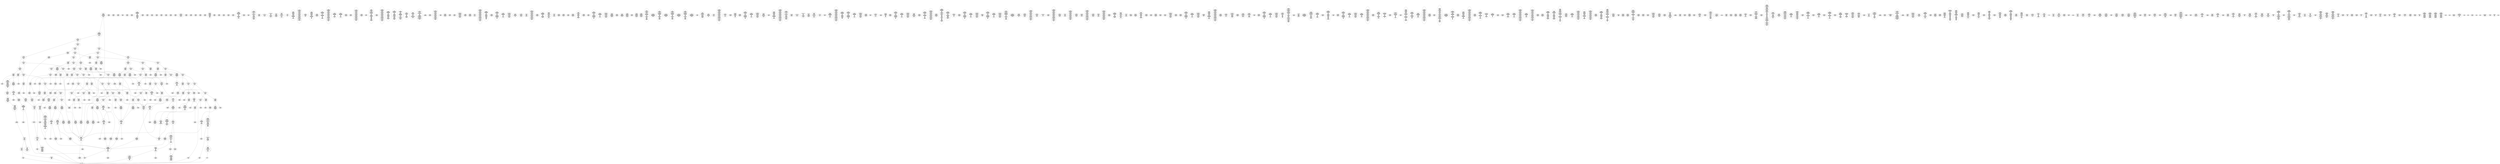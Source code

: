 /* Generated by GvGen v.1.0 (https://www.github.com/stricaud/gvgen) */

digraph G {
compound=true;
   node1 [label="[anywhere]"];
   node2 [label="# 0x0
PUSHX Data
PUSHX Data
MSTORE
PUSHX LogicData
CALLDATASIZE
LT
PUSHX Data
JUMPI
"];
   node3 [label="# 0xd
PUSHX Data
CALLDATALOAD
PUSHX BitData
SHR
PUSHX LogicData
GT
PUSHX Data
JUMPI
"];
   node4 [label="# 0x1e
PUSHX LogicData
GT
PUSHX Data
JUMPI
"];
   node5 [label="# 0x29
PUSHX LogicData
GT
PUSHX Data
JUMPI
"];
   node6 [label="# 0x34
PUSHX LogicData
EQ
PUSHX Data
JUMPI
"];
   node7 [label="# 0x3f
PUSHX LogicData
EQ
PUSHX Data
JUMPI
"];
   node8 [label="# 0x4a
PUSHX LogicData
EQ
PUSHX Data
JUMPI
"];
   node9 [label="# 0x55
PUSHX LogicData
EQ
PUSHX Data
JUMPI
"];
   node10 [label="# 0x60
PUSHX LogicData
EQ
PUSHX Data
JUMPI
"];
   node11 [label="# 0x6b
PUSHX LogicData
EQ
PUSHX Data
JUMPI
"];
   node12 [label="# 0x76
PUSHX Data
REVERT
"];
   node13 [label="# 0x7a
JUMPDEST
PUSHX LogicData
EQ
PUSHX Data
JUMPI
"];
   node14 [label="# 0x86
PUSHX LogicData
EQ
PUSHX Data
JUMPI
"];
   node15 [label="# 0x91
PUSHX LogicData
EQ
PUSHX Data
JUMPI
"];
   node16 [label="# 0x9c
PUSHX LogicData
EQ
PUSHX Data
JUMPI
"];
   node17 [label="# 0xa7
PUSHX LogicData
EQ
PUSHX Data
JUMPI
"];
   node18 [label="# 0xb2
PUSHX Data
REVERT
"];
   node19 [label="# 0xb6
JUMPDEST
PUSHX LogicData
GT
PUSHX Data
JUMPI
"];
   node20 [label="# 0xc2
PUSHX LogicData
EQ
PUSHX Data
JUMPI
"];
   node21 [label="# 0xcd
PUSHX LogicData
EQ
PUSHX Data
JUMPI
"];
   node22 [label="# 0xd8
PUSHX LogicData
EQ
PUSHX Data
JUMPI
"];
   node23 [label="# 0xe3
PUSHX LogicData
EQ
PUSHX Data
JUMPI
"];
   node24 [label="# 0xee
PUSHX LogicData
EQ
PUSHX Data
JUMPI
"];
   node25 [label="# 0xf9
PUSHX LogicData
EQ
PUSHX Data
JUMPI
"];
   node26 [label="# 0x104
PUSHX Data
REVERT
"];
   node27 [label="# 0x108
JUMPDEST
PUSHX LogicData
EQ
PUSHX Data
JUMPI
"];
   node28 [label="# 0x114
PUSHX LogicData
EQ
PUSHX Data
JUMPI
"];
   node29 [label="# 0x11f
PUSHX LogicData
EQ
PUSHX Data
JUMPI
"];
   node30 [label="# 0x12a
PUSHX LogicData
EQ
PUSHX Data
JUMPI
"];
   node31 [label="# 0x135
PUSHX LogicData
EQ
PUSHX Data
JUMPI
"];
   node32 [label="# 0x140
PUSHX Data
REVERT
"];
   node33 [label="# 0x144
JUMPDEST
PUSHX LogicData
GT
PUSHX Data
JUMPI
"];
   node34 [label="# 0x150
PUSHX LogicData
GT
PUSHX Data
JUMPI
"];
   node35 [label="# 0x15b
PUSHX LogicData
EQ
PUSHX Data
JUMPI
"];
   node36 [label="# 0x166
PUSHX LogicData
EQ
PUSHX Data
JUMPI
"];
   node37 [label="# 0x171
PUSHX LogicData
EQ
PUSHX Data
JUMPI
"];
   node38 [label="# 0x17c
PUSHX LogicData
EQ
PUSHX Data
JUMPI
"];
   node39 [label="# 0x187
PUSHX LogicData
EQ
PUSHX Data
JUMPI
"];
   node40 [label="# 0x192
PUSHX LogicData
EQ
PUSHX Data
JUMPI
"];
   node41 [label="# 0x19d
PUSHX Data
REVERT
"];
   node42 [label="# 0x1a1
JUMPDEST
PUSHX LogicData
EQ
PUSHX Data
JUMPI
"];
   node43 [label="# 0x1ad
PUSHX LogicData
EQ
PUSHX Data
JUMPI
"];
   node44 [label="# 0x1b8
PUSHX LogicData
EQ
PUSHX Data
JUMPI
"];
   node45 [label="# 0x1c3
PUSHX LogicData
EQ
PUSHX Data
JUMPI
"];
   node46 [label="# 0x1ce
PUSHX LogicData
EQ
PUSHX Data
JUMPI
"];
   node47 [label="# 0x1d9
PUSHX Data
REVERT
"];
   node48 [label="# 0x1dd
JUMPDEST
PUSHX LogicData
GT
PUSHX Data
JUMPI
"];
   node49 [label="# 0x1e9
PUSHX LogicData
EQ
PUSHX Data
JUMPI
"];
   node50 [label="# 0x1f4
PUSHX LogicData
EQ
PUSHX Data
JUMPI
"];
   node51 [label="# 0x1ff
PUSHX LogicData
EQ
PUSHX Data
JUMPI
"];
   node52 [label="# 0x20a
PUSHX LogicData
EQ
PUSHX Data
JUMPI
"];
   node53 [label="# 0x215
PUSHX LogicData
EQ
PUSHX Data
JUMPI
"];
   node54 [label="# 0x220
PUSHX Data
REVERT
"];
   node55 [label="# 0x224
JUMPDEST
PUSHX LogicData
EQ
PUSHX Data
JUMPI
"];
   node56 [label="# 0x230
PUSHX LogicData
EQ
PUSHX Data
JUMPI
"];
   node57 [label="# 0x23b
PUSHX LogicData
EQ
PUSHX Data
JUMPI
"];
   node58 [label="# 0x246
PUSHX LogicData
EQ
PUSHX Data
JUMPI
"];
   node59 [label="# 0x251
PUSHX LogicData
EQ
PUSHX Data
JUMPI
"];
   node60 [label="# 0x25c
JUMPDEST
PUSHX Data
REVERT
"];
   node61 [label="# 0x261
JUMPDEST
CALLVALUE
ISZERO
PUSHX Data
JUMPI
"];
   node62 [label="# 0x269
PUSHX Data
REVERT
"];
   node63 [label="# 0x26d
JUMPDEST
PUSHX Data
PUSHX Data
CALLDATASIZE
PUSHX Data
PUSHX Data
JUMP
"];
   node64 [label="# 0x27c
JUMPDEST
PUSHX Data
JUMP
"];
   node65 [label="# 0x281
JUMPDEST
PUSHX MemData
MLOAD
ISZERO
ISZERO
MSTORE
PUSHX ArithData
ADD
"];
   node66 [label="# 0x28d
JUMPDEST
PUSHX MemData
MLOAD
SUB
RETURN
"];
   node67 [label="# 0x296
JUMPDEST
CALLVALUE
ISZERO
PUSHX Data
JUMPI
"];
   node68 [label="# 0x29e
PUSHX Data
REVERT
"];
   node69 [label="# 0x2a2
JUMPDEST
PUSHX Data
PUSHX Data
JUMP
"];
   node70 [label="# 0x2ab
JUMPDEST
PUSHX MemData
MLOAD
PUSHX Data
PUSHX Data
JUMP
"];
   node71 [label="# 0x2b8
JUMPDEST
CALLVALUE
ISZERO
PUSHX Data
JUMPI
"];
   node72 [label="# 0x2c0
PUSHX Data
REVERT
"];
   node73 [label="# 0x2c4
JUMPDEST
PUSHX Data
PUSHX Data
CALLDATASIZE
PUSHX Data
PUSHX Data
JUMP
"];
   node74 [label="# 0x2d3
JUMPDEST
PUSHX Data
JUMP
"];
   node75 [label="# 0x2d8
JUMPDEST
PUSHX MemData
MLOAD
PUSHX ArithData
PUSHX BitData
PUSHX BitData
SHL
SUB
AND
MSTORE
PUSHX ArithData
ADD
PUSHX Data
JUMP
"];
   node76 [label="# 0x2f0
JUMPDEST
CALLVALUE
ISZERO
PUSHX Data
JUMPI
"];
   node77 [label="# 0x2f8
PUSHX Data
REVERT
"];
   node78 [label="# 0x2fc
JUMPDEST
PUSHX Data
PUSHX Data
CALLDATASIZE
PUSHX Data
PUSHX Data
JUMP
"];
   node79 [label="# 0x30b
JUMPDEST
PUSHX Data
JUMP
"];
   node80 [label="# 0x310
JUMPDEST
STOP
"];
   node81 [label="# 0x312
JUMPDEST
PUSHX Data
PUSHX Data
CALLDATASIZE
PUSHX Data
PUSHX Data
JUMP
"];
   node82 [label="# 0x320
JUMPDEST
PUSHX Data
JUMP
"];
   node83 [label="# 0x325
JUMPDEST
CALLVALUE
ISZERO
PUSHX Data
JUMPI
"];
   node84 [label="# 0x32d
PUSHX Data
REVERT
"];
   node85 [label="# 0x331
JUMPDEST
PUSHX Data
PUSHX MemData
MLOAD
PUSHX ArithData
ADD
PUSHX Data
MSTORE
PUSHX Data
MSTORE
PUSHX ArithData
ADD
PUSHX BitData
PUSHX BitData
SHL
MSTORE
JUMP
"];
   node86 [label="# 0x352
JUMPDEST
CALLVALUE
ISZERO
PUSHX Data
JUMPI
"];
   node87 [label="# 0x35a
PUSHX Data
REVERT
"];
   node88 [label="# 0x35e
JUMPDEST
PUSHX StorData
SLOAD
"];
   node89 [label="# 0x363
JUMPDEST
PUSHX MemData
MLOAD
MSTORE
PUSHX ArithData
ADD
PUSHX Data
JUMP
"];
   node90 [label="# 0x371
JUMPDEST
CALLVALUE
ISZERO
PUSHX Data
JUMPI
"];
   node91 [label="# 0x379
PUSHX Data
REVERT
"];
   node92 [label="# 0x37d
JUMPDEST
PUSHX Data
PUSHX StorData
SLOAD
JUMP
"];
   node93 [label="# 0x387
JUMPDEST
CALLVALUE
ISZERO
PUSHX Data
JUMPI
"];
   node94 [label="# 0x38f
PUSHX Data
REVERT
"];
   node95 [label="# 0x393
JUMPDEST
PUSHX StorData
SLOAD
PUSHX Data
JUMP
"];
   node96 [label="# 0x39c
JUMPDEST
CALLVALUE
ISZERO
PUSHX Data
JUMPI
"];
   node97 [label="# 0x3a4
PUSHX Data
REVERT
"];
   node98 [label="# 0x3a8
JUMPDEST
PUSHX Data
PUSHX Data
CALLDATASIZE
PUSHX Data
PUSHX Data
JUMP
"];
   node99 [label="# 0x3b7
JUMPDEST
PUSHX Data
JUMP
"];
   node100 [label="# 0x3bc
JUMPDEST
CALLVALUE
ISZERO
PUSHX Data
JUMPI
"];
   node101 [label="# 0x3c4
PUSHX Data
REVERT
"];
   node102 [label="# 0x3c8
JUMPDEST
PUSHX Data
PUSHX Data
CALLDATASIZE
PUSHX Data
PUSHX Data
JUMP
"];
   node103 [label="# 0x3d7
JUMPDEST
PUSHX ArithData
PUSHX BitData
PUSHX BitData
SHL
SUB
AND
PUSHX Data
MSTORE
PUSHX Data
PUSHX Data
MSTORE
PUSHX Data
SHA3
SLOAD
JUMP
"];
   node104 [label="# 0x3f2
JUMPDEST
CALLVALUE
ISZERO
PUSHX Data
JUMPI
"];
   node105 [label="# 0x3fa
PUSHX Data
REVERT
"];
   node106 [label="# 0x3fe
JUMPDEST
PUSHX Data
PUSHX Data
CALLDATASIZE
PUSHX Data
PUSHX Data
JUMP
"];
   node107 [label="# 0x40d
JUMPDEST
PUSHX Data
JUMP
"];
   node108 [label="# 0x412
JUMPDEST
CALLVALUE
ISZERO
PUSHX Data
JUMPI
"];
   node109 [label="# 0x41a
PUSHX Data
REVERT
"];
   node110 [label="# 0x41e
JUMPDEST
CHAINID
PUSHX Data
JUMP
"];
   node111 [label="# 0x425
JUMPDEST
CALLVALUE
ISZERO
PUSHX Data
JUMPI
"];
   node112 [label="# 0x42d
PUSHX Data
REVERT
"];
   node113 [label="# 0x431
JUMPDEST
PUSHX Data
PUSHX StorData
SLOAD
JUMP
"];
   node114 [label="# 0x43b
JUMPDEST
CALLVALUE
ISZERO
PUSHX Data
JUMPI
"];
   node115 [label="# 0x443
PUSHX Data
REVERT
"];
   node116 [label="# 0x447
JUMPDEST
PUSHX Data
PUSHX Data
CALLDATASIZE
PUSHX Data
PUSHX Data
JUMP
"];
   node117 [label="# 0x456
JUMPDEST
PUSHX Data
JUMP
"];
   node118 [label="# 0x45b
JUMPDEST
PUSHX Data
PUSHX Data
JUMP
"];
   node119 [label="# 0x463
JUMPDEST
CALLVALUE
ISZERO
PUSHX Data
JUMPI
"];
   node120 [label="# 0x46b
PUSHX Data
REVERT
"];
   node121 [label="# 0x46f
JUMPDEST
PUSHX Data
PUSHX Data
CALLDATASIZE
PUSHX Data
PUSHX Data
JUMP
"];
   node122 [label="# 0x47e
JUMPDEST
PUSHX Data
JUMP
"];
   node123 [label="# 0x483
JUMPDEST
CALLVALUE
ISZERO
PUSHX Data
JUMPI
"];
   node124 [label="# 0x48b
PUSHX Data
REVERT
"];
   node125 [label="# 0x48f
JUMPDEST
PUSHX Data
PUSHX Data
CALLDATASIZE
PUSHX Data
PUSHX Data
JUMP
"];
   node126 [label="# 0x49e
JUMPDEST
PUSHX Data
JUMP
"];
   node127 [label="# 0x4a3
JUMPDEST
CALLVALUE
ISZERO
PUSHX Data
JUMPI
"];
   node128 [label="# 0x4ab
PUSHX Data
REVERT
"];
   node129 [label="# 0x4af
JUMPDEST
PUSHX Data
PUSHX Data
CALLDATASIZE
PUSHX Data
PUSHX Data
JUMP
"];
   node130 [label="# 0x4be
JUMPDEST
PUSHX Data
JUMP
"];
   node131 [label="# 0x4c3
JUMPDEST
CALLVALUE
ISZERO
PUSHX Data
JUMPI
"];
   node132 [label="# 0x4cb
PUSHX Data
REVERT
"];
   node133 [label="# 0x4cf
JUMPDEST
PUSHX Data
PUSHX Data
CALLDATASIZE
PUSHX Data
PUSHX Data
JUMP
"];
   node134 [label="# 0x4de
JUMPDEST
PUSHX Data
JUMP
"];
   node135 [label="# 0x4e3
JUMPDEST
CALLVALUE
ISZERO
PUSHX Data
JUMPI
"];
   node136 [label="# 0x4eb
PUSHX Data
REVERT
"];
   node137 [label="# 0x4ef
JUMPDEST
PUSHX Data
PUSHX Data
JUMP
"];
   node138 [label="# 0x4f8
JUMPDEST
CALLVALUE
ISZERO
PUSHX Data
JUMPI
"];
   node139 [label="# 0x500
PUSHX Data
REVERT
"];
   node140 [label="# 0x504
JUMPDEST
PUSHX Data
PUSHX Data
CALLDATASIZE
PUSHX Data
PUSHX Data
JUMP
"];
   node141 [label="# 0x513
JUMPDEST
PUSHX Data
JUMP
"];
   node142 [label="# 0x518
JUMPDEST
CALLVALUE
ISZERO
PUSHX Data
JUMPI
"];
   node143 [label="# 0x520
PUSHX Data
REVERT
"];
   node144 [label="# 0x524
JUMPDEST
PUSHX Data
PUSHX Data
JUMP
"];
   node145 [label="# 0x52d
JUMPDEST
CALLVALUE
ISZERO
PUSHX Data
JUMPI
"];
   node146 [label="# 0x535
PUSHX Data
REVERT
"];
   node147 [label="# 0x539
JUMPDEST
PUSHX Data
PUSHX Data
CALLDATASIZE
PUSHX Data
PUSHX Data
JUMP
"];
   node148 [label="# 0x548
JUMPDEST
PUSHX Data
JUMP
"];
   node149 [label="# 0x54d
JUMPDEST
CALLVALUE
ISZERO
PUSHX Data
JUMPI
"];
   node150 [label="# 0x555
PUSHX Data
REVERT
"];
   node151 [label="# 0x559
JUMPDEST
PUSHX Data
PUSHX Data
JUMP
"];
   node152 [label="# 0x562
JUMPDEST
PUSHX MemData
MLOAD
PUSHX Data
PUSHX Data
JUMP
"];
   node153 [label="# 0x56f
JUMPDEST
CALLVALUE
ISZERO
PUSHX Data
JUMPI
"];
   node154 [label="# 0x577
PUSHX Data
REVERT
"];
   node155 [label="# 0x57b
JUMPDEST
PUSHX StorData
SLOAD
PUSHX ArithData
PUSHX BitData
PUSHX BitData
SHL
SUB
AND
PUSHX Data
JUMP
"];
   node156 [label="# 0x58d
JUMPDEST
CALLVALUE
ISZERO
PUSHX Data
JUMPI
"];
   node157 [label="# 0x595
PUSHX Data
REVERT
"];
   node158 [label="# 0x599
JUMPDEST
PUSHX Data
PUSHX Data
CALLDATASIZE
PUSHX Data
PUSHX Data
JUMP
"];
   node159 [label="# 0x5a8
JUMPDEST
PUSHX Data
JUMP
"];
   node160 [label="# 0x5ad
JUMPDEST
CALLVALUE
ISZERO
PUSHX Data
JUMPI
"];
   node161 [label="# 0x5b5
PUSHX Data
REVERT
"];
   node162 [label="# 0x5b9
JUMPDEST
PUSHX Data
PUSHX Data
JUMP
"];
   node163 [label="# 0x5c2
JUMPDEST
CALLVALUE
ISZERO
PUSHX Data
JUMPI
"];
   node164 [label="# 0x5ca
PUSHX Data
REVERT
"];
   node165 [label="# 0x5ce
JUMPDEST
PUSHX Data
PUSHX StorData
SLOAD
JUMP
"];
   node166 [label="# 0x5d8
JUMPDEST
CALLVALUE
ISZERO
PUSHX Data
JUMPI
"];
   node167 [label="# 0x5e0
PUSHX Data
REVERT
"];
   node168 [label="# 0x5e4
JUMPDEST
PUSHX Data
PUSHX StorData
SLOAD
JUMP
"];
   node169 [label="# 0x5ee
JUMPDEST
CALLVALUE
ISZERO
PUSHX Data
JUMPI
"];
   node170 [label="# 0x5f6
PUSHX Data
REVERT
"];
   node171 [label="# 0x5fa
JUMPDEST
PUSHX Data
PUSHX Data
CALLDATASIZE
PUSHX Data
PUSHX Data
JUMP
"];
   node172 [label="# 0x609
JUMPDEST
PUSHX Data
JUMP
"];
   node173 [label="# 0x60e
JUMPDEST
CALLVALUE
ISZERO
PUSHX Data
JUMPI
"];
   node174 [label="# 0x616
PUSHX Data
REVERT
"];
   node175 [label="# 0x61a
JUMPDEST
PUSHX Data
PUSHX Data
CALLDATASIZE
PUSHX Data
PUSHX Data
JUMP
"];
   node176 [label="# 0x629
JUMPDEST
PUSHX Data
JUMP
"];
   node177 [label="# 0x62e
JUMPDEST
PUSHX Data
PUSHX Data
JUMP
"];
   node178 [label="# 0x636
JUMPDEST
PUSHX Data
PUSHX Data
CALLDATASIZE
PUSHX Data
PUSHX Data
JUMP
"];
   node179 [label="# 0x644
JUMPDEST
PUSHX Data
JUMP
"];
   node180 [label="# 0x649
JUMPDEST
CALLVALUE
ISZERO
PUSHX Data
JUMPI
"];
   node181 [label="# 0x651
PUSHX Data
REVERT
"];
   node182 [label="# 0x655
JUMPDEST
PUSHX Data
PUSHX Data
CALLDATASIZE
PUSHX Data
PUSHX Data
JUMP
"];
   node183 [label="# 0x664
JUMPDEST
PUSHX Data
JUMP
"];
   node184 [label="# 0x669
JUMPDEST
CALLVALUE
ISZERO
PUSHX Data
JUMPI
"];
   node185 [label="# 0x671
PUSHX Data
REVERT
"];
   node186 [label="# 0x675
JUMPDEST
PUSHX Data
PUSHX Data
CALLDATASIZE
PUSHX Data
PUSHX Data
JUMP
"];
   node187 [label="# 0x684
JUMPDEST
PUSHX Data
PUSHX Data
MSTORE
PUSHX Data
MSTORE
PUSHX Data
SHA3
SLOAD
JUMP
"];
   node188 [label="# 0x696
JUMPDEST
CALLVALUE
ISZERO
PUSHX Data
JUMPI
"];
   node189 [label="# 0x69e
PUSHX Data
REVERT
"];
   node190 [label="# 0x6a2
JUMPDEST
PUSHX Data
PUSHX Data
CALLDATASIZE
PUSHX Data
PUSHX Data
JUMP
"];
   node191 [label="# 0x6b1
JUMPDEST
PUSHX Data
JUMP
"];
   node192 [label="# 0x6b6
JUMPDEST
CALLVALUE
ISZERO
PUSHX Data
JUMPI
"];
   node193 [label="# 0x6be
PUSHX Data
REVERT
"];
   node194 [label="# 0x6c2
JUMPDEST
PUSHX Data
PUSHX Data
CALLDATASIZE
PUSHX Data
PUSHX Data
JUMP
"];
   node195 [label="# 0x6d1
JUMPDEST
PUSHX Data
JUMP
"];
   node196 [label="# 0x6d6
JUMPDEST
CALLVALUE
ISZERO
PUSHX Data
JUMPI
"];
   node197 [label="# 0x6de
PUSHX Data
REVERT
"];
   node198 [label="# 0x6e2
JUMPDEST
PUSHX Data
PUSHX Data
CALLDATASIZE
PUSHX Data
PUSHX Data
JUMP
"];
   node199 [label="# 0x6f1
JUMPDEST
PUSHX Data
JUMP
"];
   node200 [label="# 0x6f6
JUMPDEST
CALLVALUE
ISZERO
PUSHX Data
JUMPI
"];
   node201 [label="# 0x6fe
PUSHX Data
REVERT
"];
   node202 [label="# 0x702
JUMPDEST
PUSHX StorData
SLOAD
PUSHX Data
PUSHX BitData
AND
JUMP
"];
   node203 [label="# 0x710
JUMPDEST
CALLVALUE
ISZERO
PUSHX Data
JUMPI
"];
   node204 [label="# 0x718
PUSHX Data
REVERT
"];
   node205 [label="# 0x71c
JUMPDEST
PUSHX Data
PUSHX Data
JUMP
"];
   node206 [label="# 0x725
JUMPDEST
CALLVALUE
ISZERO
PUSHX Data
JUMPI
"];
   node207 [label="# 0x72d
PUSHX Data
REVERT
"];
   node208 [label="# 0x731
JUMPDEST
PUSHX Data
PUSHX Data
CALLDATASIZE
PUSHX Data
PUSHX Data
JUMP
"];
   node209 [label="# 0x740
JUMPDEST
PUSHX Data
JUMP
"];
   node210 [label="# 0x745
JUMPDEST
CALLVALUE
ISZERO
PUSHX Data
JUMPI
"];
   node211 [label="# 0x74d
PUSHX Data
REVERT
"];
   node212 [label="# 0x751
JUMPDEST
PUSHX Data
PUSHX Data
CALLDATASIZE
PUSHX Data
PUSHX Data
JUMP
"];
   node213 [label="# 0x760
JUMPDEST
PUSHX Data
JUMP
"];
   node214 [label="# 0x765
JUMPDEST
PUSHX Data
PUSHX ArithData
PUSHX BitData
PUSHX BitData
SHL
SUB
NOT
AND
PUSHX BitData
PUSHX BitData
SHL
EQ
PUSHX Data
JUMPI
"];
   node215 [label="# 0x781
PUSHX Data
PUSHX Data
JUMP
"];
   node216 [label="# 0x78a
JUMPDEST
JUMP
"];
   node217 [label="# 0x790
JUMPDEST
PUSHX Data
PUSHX StorData
SLOAD
PUSHX Data
PUSHX Data
JUMP
"];
   node218 [label="# 0x79f
JUMPDEST
PUSHX ArithData
ADD
PUSHX ArithData
DIV
MUL
PUSHX ArithData
ADD
PUSHX MemData
MLOAD
ADD
PUSHX Data
MSTORE
MSTORE
PUSHX ArithData
ADD
SLOAD
PUSHX Data
PUSHX Data
JUMP
"];
   node219 [label="# 0x7cb
JUMPDEST
ISZERO
PUSHX Data
JUMPI
"];
   node220 [label="# 0x7d2
PUSHX LogicData
LT
PUSHX Data
JUMPI
"];
   node221 [label="# 0x7da
PUSHX ArithData
SLOAD
DIV
MUL
MSTORE
PUSHX ArithData
ADD
PUSHX Data
JUMP
"];
   node222 [label="# 0x7ed
JUMPDEST
ADD
PUSHX Data
MSTORE
PUSHX Data
PUSHX Data
SHA3
"];
   node223 [label="# 0x7fb
JUMPDEST
SLOAD
MSTORE
PUSHX ArithData
ADD
PUSHX ArithData
ADD
GT
PUSHX Data
JUMPI
"];
   node224 [label="# 0x80f
SUB
PUSHX BitData
AND
ADD
"];
   node225 [label="# 0x818
JUMPDEST
JUMP
"];
   node226 [label="# 0x822
JUMPDEST
PUSHX Data
MSTORE
PUSHX Data
PUSHX Data
MSTORE
PUSHX Data
SHA3
SLOAD
PUSHX ArithData
PUSHX BitData
PUSHX BitData
SHL
SUB
AND
PUSHX Data
JUMPI
"];
   node227 [label="# 0x83f
PUSHX MemData
MLOAD
PUSHX BitData
PUSHX BitData
SHL
MSTORE
PUSHX Data
PUSHX ArithData
ADD
MSTORE
PUSHX Data
PUSHX ArithData
ADD
MSTORE
PUSHX Data
PUSHX ArithData
ADD
MSTORE
PUSHX BitData
PUSHX BitData
SHL
PUSHX ArithData
ADD
MSTORE
PUSHX ArithData
ADD
"];
   node228 [label="# 0x897
JUMPDEST
PUSHX MemData
MLOAD
SUB
REVERT
"];
   node229 [label="# 0x8a0
JUMPDEST
PUSHX Data
MSTORE
PUSHX Data
PUSHX Data
MSTORE
PUSHX Data
SHA3
SLOAD
PUSHX ArithData
PUSHX BitData
PUSHX BitData
SHL
SUB
AND
JUMP
"];
   node230 [label="# 0x8bc
JUMPDEST
PUSHX Data
PUSHX Data
PUSHX Data
JUMP
"];
   node231 [label="# 0x8c7
JUMPDEST
PUSHX ArithData
PUSHX BitData
PUSHX BitData
SHL
SUB
AND
PUSHX ArithData
PUSHX BitData
PUSHX BitData
SHL
SUB
AND
EQ
ISZERO
PUSHX Data
JUMPI
"];
   node232 [label="# 0x8e4
PUSHX MemData
MLOAD
PUSHX BitData
PUSHX BitData
SHL
MSTORE
PUSHX Data
PUSHX ArithData
ADD
MSTORE
PUSHX Data
PUSHX ArithData
ADD
MSTORE
PUSHX Data
PUSHX ArithData
ADD
MSTORE
PUSHX BitData
PUSHX BitData
SHL
PUSHX ArithData
ADD
MSTORE
PUSHX ArithData
ADD
PUSHX Data
JUMP
"];
   node233 [label="# 0x935
JUMPDEST
PUSHX ArithData
PUSHX BitData
PUSHX BitData
SHL
SUB
AND
PUSHX Data
PUSHX Data
JUMP
"];
   node234 [label="# 0x947
JUMPDEST
PUSHX ArithData
PUSHX BitData
PUSHX BitData
SHL
SUB
AND
EQ
PUSHX Data
JUMPI
"];
   node235 [label="# 0x957
PUSHX Data
PUSHX Data
PUSHX Data
JUMP
"];
   node236 [label="# 0x963
JUMPDEST
PUSHX Data
JUMPI
"];
   node237 [label="# 0x968
PUSHX MemData
MLOAD
PUSHX BitData
PUSHX BitData
SHL
MSTORE
PUSHX Data
PUSHX ArithData
ADD
MSTORE
PUSHX Data
PUSHX ArithData
ADD
MSTORE
PUSHX Data
PUSHX ArithData
ADD
MSTORE
PUSHX Data
PUSHX ArithData
ADD
MSTORE
PUSHX ArithData
ADD
PUSHX Data
JUMP
"];
   node238 [label="# 0x9d5
JUMPDEST
PUSHX Data
PUSHX Data
JUMP
"];
   node239 [label="# 0x9df
JUMPDEST
JUMP
"];
   node240 [label="# 0x9e4
JUMPDEST
PUSHX Data
MLOAD
PUSHX ArithData
ADD
MSTORE
PUSHX ArithData
PUSHX BitData
PUSHX BitData
SHL
SUB
AND
PUSHX Data
MSTORE
PUSHX Data
PUSHX ArithData
MSTORE
SHA3
SLOAD
MSTORE
ADD
MSTORE
ADD
MSTORE
PUSHX Data
PUSHX Data
JUMP
"];
   node241 [label="# 0xa22
JUMPDEST
PUSHX Data
JUMPI
"];
   node242 [label="# 0xa27
PUSHX MemData
MLOAD
PUSHX BitData
PUSHX BitData
SHL
MSTORE
PUSHX Data
PUSHX ArithData
ADD
MSTORE
PUSHX Data
PUSHX ArithData
ADD
MSTORE
PUSHX Data
PUSHX ArithData
ADD
MSTORE
PUSHX BitData
PUSHX BitData
SHL
PUSHX ArithData
ADD
MSTORE
PUSHX ArithData
ADD
PUSHX Data
JUMP
"];
   node243 [label="# 0xa78
JUMPDEST
PUSHX ArithData
PUSHX BitData
PUSHX BitData
SHL
SUB
AND
PUSHX Data
MSTORE
PUSHX Data
PUSHX Data
MSTORE
PUSHX Data
SHA3
SLOAD
PUSHX Data
PUSHX Data
PUSHX Data
JUMP
"];
   node244 [label="# 0xa9c
JUMPDEST
PUSHX ArithData
PUSHX BitData
PUSHX BitData
SHL
SUB
AND
PUSHX Data
MSTORE
PUSHX Data
PUSHX Data
MSTORE
PUSHX MemData
SHA3
SSTORE
MLOAD
PUSHX Data
PUSHX Data
CALLER
PUSHX Data
JUMP
"];
   node245 [label="# 0xaec
JUMPDEST
PUSHX MemData
MLOAD
SUB
LOGX
PUSHX Data
ADDRESS
PUSHX ArithData
PUSHX BitData
PUSHX BitData
SHL
SUB
AND
PUSHX MemData
MLOAD
PUSHX ArithData
ADD
PUSHX Data
PUSHX Data
JUMP
"];
   node246 [label="# 0xb14
JUMPDEST
PUSHX MemData
MLOAD
PUSHX BitData
NOT
SUB
ADD
MSTORE
MSTORE
PUSHX Data
PUSHX Data
JUMP
"];
   node247 [label="# 0xb2e
JUMPDEST
PUSHX Data
PUSHX MemData
MLOAD
SUB
PUSHX Data
GAS
CALL
RETURNDATASIZE
PUSHX LogicData
EQ
PUSHX Data
JUMPI
"];
   node248 [label="# 0xb4a
PUSHX MemData
MLOAD
PUSHX BitData
NOT
PUSHX ArithData
RETURNDATASIZE
ADD
AND
ADD
PUSHX Data
MSTORE
RETURNDATASIZE
MSTORE
RETURNDATASIZE
PUSHX Data
PUSHX ArithData
ADD
RETURNDATACOPY
PUSHX Data
JUMP
"];
   node249 [label="# 0xb6b
JUMPDEST
PUSHX Data
"];
   node250 [label="# 0xb70
JUMPDEST
PUSHX Data
JUMPI
"];
   node251 [label="# 0xb7b
PUSHX MemData
MLOAD
PUSHX BitData
PUSHX BitData
SHL
MSTORE
PUSHX Data
PUSHX ArithData
ADD
MSTORE
PUSHX Data
PUSHX ArithData
ADD
MSTORE
PUSHX Data
PUSHX ArithData
ADD
MSTORE
PUSHX ArithData
ADD
PUSHX Data
JUMP
"];
   node252 [label="# 0xbc2
JUMPDEST
JUMP
"];
   node253 [label="# 0xbce
JUMPDEST
PUSHX Data
PUSHX Data
PUSHX Data
JUMP
"];
   node254 [label="# 0xbd9
JUMPDEST
PUSHX Data
JUMP
"];
   node255 [label="# 0xbdf
JUMPDEST
PUSHX Data
JUMPI
"];
   node256 [label="# 0xbe4
PUSHX MemData
MLOAD
PUSHX BitData
PUSHX BitData
SHL
MSTORE
PUSHX ArithData
ADD
PUSHX Data
PUSHX Data
JUMP
"];
   node257 [label="# 0xbfb
JUMPDEST
PUSHX Data
PUSHX Data
JUMP
"];
   node258 [label="# 0xc06
JUMPDEST
PUSHX Data
PUSHX Data
PUSHX Data
JUMP
"];
   node259 [label="# 0xc11
JUMPDEST
LT
PUSHX Data
JUMPI
"];
   node260 [label="# 0xc18
PUSHX MemData
MLOAD
PUSHX BitData
PUSHX BitData
SHL
MSTORE
PUSHX Data
PUSHX ArithData
ADD
MSTORE
PUSHX Data
PUSHX ArithData
ADD
MSTORE
PUSHX Data
PUSHX ArithData
ADD
MSTORE
PUSHX BitData
PUSHX BitData
SHL
PUSHX ArithData
ADD
MSTORE
PUSHX ArithData
ADD
PUSHX Data
JUMP
"];
   node261 [label="# 0xc73
JUMPDEST
PUSHX ArithData
PUSHX BitData
PUSHX BitData
SHL
SUB
AND
PUSHX Data
MSTORE
PUSHX Data
PUSHX Data
MSTORE
PUSHX Data
SHA3
MSTORE
MSTORE
SHA3
SLOAD
JUMP
"];
   node262 [label="# 0xc9c
JUMPDEST
PUSHX Data
PUSHX Data
JUMP
"];
   node263 [label="# 0xca4
JUMPDEST
PUSHX ArithData
PUSHX BitData
PUSHX BitData
SHL
SUB
AND
PUSHX Data
PUSHX StorData
SLOAD
PUSHX ArithData
PUSHX BitData
PUSHX BitData
SHL
SUB
AND
JUMP
"];
   node264 [label="# 0xcbf
JUMPDEST
PUSHX ArithData
PUSHX BitData
PUSHX BitData
SHL
SUB
AND
EQ
PUSHX Data
JUMPI
"];
   node265 [label="# 0xcce
PUSHX MemData
MLOAD
PUSHX BitData
PUSHX BitData
SHL
MSTORE
PUSHX ArithData
ADD
PUSHX Data
PUSHX Data
JUMP
"];
   node266 [label="# 0xce5
JUMPDEST
PUSHX Data
PUSHX Data
PUSHX StorData
SLOAD
JUMP
"];
   node267 [label="# 0xcf0
JUMPDEST
PUSHX StorData
SLOAD
PUSHX Data
PUSHX Data
JUMP
"];
   node268 [label="# 0xd00
JUMPDEST
GT
ISZERO
PUSHX Data
JUMPI
"];
   node269 [label="# 0xd07
PUSHX MemData
MLOAD
PUSHX BitData
PUSHX BitData
SHL
MSTORE
PUSHX Data
PUSHX ArithData
ADD
MSTORE
PUSHX Data
PUSHX ArithData
ADD
MSTORE
PUSHX Data
PUSHX ArithData
ADD
MSTORE
PUSHX ArithData
ADD
PUSHX Data
JUMP
"];
   node270 [label="# 0xd4e
JUMPDEST
PUSHX Data
PUSHX Data
JUMP
"];
   node271 [label="# 0xd56
JUMPDEST
PUSHX ArithData
PUSHX BitData
PUSHX BitData
SHL
SUB
AND
PUSHX Data
PUSHX Data
PUSHX Data
PUSHX Data
JUMP
"];
   node272 [label="# 0xd8b
JUMPDEST
PUSHX Data
MLOAD
MSTORE
PUSHX ArithData
ADD
MSTORE
ADD
PUSHX MemData
MLOAD
SUB
LOGX
PUSHX Data
"];
   node273 [label="# 0xda5
JUMPDEST
LT
ISZERO
PUSHX Data
JUMPI
"];
   node274 [label="# 0xdae
PUSHX Data
PUSHX Data
PUSHX Data
JUMP
"];
   node275 [label="# 0xdb8
JUMPDEST
PUSHX Data
PUSHX Data
JUMP
"];
   node276 [label="# 0xdc0
JUMPDEST
PUSHX Data
JUMP
"];
   node277 [label="# 0xdc5
JUMPDEST
PUSHX Data
PUSHX Data
PUSHX Data
JUMP
"];
   node278 [label="# 0xdcf
JUMPDEST
SLOAD
PUSHX ArithData
ADD
SSTORE
PUSHX Data
MSTORE
PUSHX Data
SHA3
ADD
SSTORE
PUSHX Data
PUSHX Data
JUMP
"];
   node279 [label="# 0xded
JUMPDEST
PUSHX Data
PUSHX Data
JUMP
"];
   node280 [label="# 0xdf7
JUMPDEST
PUSHX Data
JUMP
"];
   node281 [label="# 0xdff
JUMPDEST
PUSHX Data
PUSHX Data
JUMP
"];
   node282 [label="# 0xe07
JUMPDEST
PUSHX ArithData
PUSHX BitData
PUSHX BitData
SHL
SUB
AND
PUSHX Data
PUSHX StorData
SLOAD
PUSHX ArithData
PUSHX BitData
PUSHX BitData
SHL
SUB
AND
JUMP
"];
   node283 [label="# 0xe22
JUMPDEST
PUSHX ArithData
PUSHX BitData
PUSHX BitData
SHL
SUB
AND
EQ
PUSHX Data
JUMPI
"];
   node284 [label="# 0xe31
PUSHX MemData
MLOAD
PUSHX BitData
PUSHX BitData
SHL
MSTORE
PUSHX ArithData
ADD
PUSHX Data
PUSHX Data
JUMP
"];
   node285 [label="# 0xe48
JUMPDEST
PUSHX Data
PUSHX Data
PUSHX Data
SELFBALANCE
PUSHX Data
PUSHX Data
JUMP
"];
   node286 [label="# 0xe57
JUMPDEST
PUSHX Data
PUSHX Data
JUMP
"];
   node287 [label="# 0xe61
JUMPDEST
PUSHX Data
PUSHX Data
SELFBALANCE
PUSHX Data
JUMP
"];
   node288 [label="# 0xe6f
JUMPDEST
PUSHX Data
PUSHX Data
PUSHX Data
PUSHX Data
PUSHX Data
PUSHX Data
JUMP
"];
   node289 [label="# 0xe83
JUMPDEST
PUSHX Data
JUMP
"];
   node290 [label="# 0xe89
JUMPDEST
PUSHX Data
PUSHX Data
PUSHX Data
PUSHX Data
PUSHX Data
PUSHX Data
JUMP
"];
   node291 [label="# 0xe9d
JUMPDEST
PUSHX Data
PUSHX Data
PUSHX Data
PUSHX Data
PUSHX Data
PUSHX Data
JUMP
"];
   node292 [label="# 0xeb1
JUMPDEST
PUSHX StorData
SLOAD
PUSHX MemData
MLOAD
PUSHX Data
DIV
PUSHX ArithData
PUSHX BitData
PUSHX BitData
SHL
SUB
AND
PUSHX ArithData
ISZERO
MUL
PUSHX Data
CALL
ISZERO
ISZERO
PUSHX Data
JUMPI
"];
   node293 [label="# 0xee8
RETURNDATASIZE
PUSHX Data
RETURNDATACOPY
RETURNDATASIZE
PUSHX Data
REVERT
"];
   node294 [label="# 0xef1
JUMPDEST
PUSHX StorData
SLOAD
PUSHX MemData
MLOAD
PUSHX ArithData
PUSHX BitData
PUSHX BitData
SHL
SUB
AND
ISZERO
PUSHX ArithData
MUL
PUSHX Data
CALL
ISZERO
ISZERO
PUSHX Data
JUMPI
"];
   node295 [label="# 0xf23
RETURNDATASIZE
PUSHX Data
RETURNDATACOPY
RETURNDATASIZE
PUSHX Data
REVERT
"];
   node296 [label="# 0xf2c
JUMPDEST
PUSHX StorData
SLOAD
PUSHX MemData
MLOAD
PUSHX ArithData
PUSHX BitData
PUSHX BitData
SHL
SUB
AND
ISZERO
PUSHX ArithData
MUL
PUSHX Data
CALL
ISZERO
ISZERO
PUSHX Data
JUMPI
"];
   node297 [label="# 0xf5e
RETURNDATASIZE
PUSHX Data
RETURNDATACOPY
RETURNDATASIZE
PUSHX Data
REVERT
"];
   node298 [label="# 0xf67
JUMPDEST
PUSHX StorData
SLOAD
PUSHX MemData
MLOAD
PUSHX ArithData
PUSHX BitData
PUSHX BitData
SHL
SUB
AND
ISZERO
PUSHX ArithData
MUL
PUSHX Data
CALL
ISZERO
ISZERO
PUSHX Data
JUMPI
"];
   node299 [label="# 0xf99
RETURNDATASIZE
PUSHX Data
RETURNDATACOPY
RETURNDATASIZE
PUSHX Data
REVERT
"];
   node300 [label="# 0xfa2
JUMPDEST
JUMP
"];
   node301 [label="# 0xfaa
JUMPDEST
PUSHX Data
PUSHX MemData
MLOAD
PUSHX ArithData
ADD
PUSHX Data
MSTORE
PUSHX Data
MSTORE
PUSHX Data
JUMP
"];
   node302 [label="# 0xfc5
JUMPDEST
PUSHX Data
PUSHX Data
PUSHX StorData
SLOAD
JUMP
"];
   node303 [label="# 0xfd0
JUMPDEST
LT
PUSHX Data
JUMPI
"];
   node304 [label="# 0xfd7
PUSHX MemData
MLOAD
PUSHX BitData
PUSHX BitData
SHL
MSTORE
PUSHX Data
PUSHX ArithData
ADD
MSTORE
PUSHX Data
PUSHX ArithData
ADD
MSTORE
PUSHX Data
PUSHX ArithData
ADD
MSTORE
PUSHX BitData
PUSHX BitData
SHL
PUSHX ArithData
ADD
MSTORE
PUSHX ArithData
ADD
PUSHX Data
JUMP
"];
   node305 [label="# 0x1033
JUMPDEST
PUSHX StorData
SLOAD
LT
PUSHX Data
JUMPI
"];
   node306 [label="# 0x103f
PUSHX Data
PUSHX Data
JUMP
"];
   node307 [label="# 0x1046
JUMPDEST
PUSHX Data
MSTORE
PUSHX Data
PUSHX Data
SHA3
ADD
SLOAD
JUMP
"];
   node308 [label="# 0x1058
JUMPDEST
PUSHX Data
PUSHX Data
JUMP
"];
   node309 [label="# 0x1060
JUMPDEST
PUSHX ArithData
PUSHX BitData
PUSHX BitData
SHL
SUB
AND
PUSHX Data
PUSHX StorData
SLOAD
PUSHX ArithData
PUSHX BitData
PUSHX BitData
SHL
SUB
AND
JUMP
"];
   node310 [label="# 0x107b
JUMPDEST
PUSHX ArithData
PUSHX BitData
PUSHX BitData
SHL
SUB
AND
EQ
PUSHX Data
JUMPI
"];
   node311 [label="# 0x108a
PUSHX MemData
MLOAD
PUSHX BitData
PUSHX BitData
SHL
MSTORE
PUSHX ArithData
ADD
PUSHX Data
PUSHX Data
JUMP
"];
   node312 [label="# 0x10a1
JUMPDEST
MLOAD
PUSHX Data
PUSHX Data
PUSHX ArithData
ADD
PUSHX Data
JUMP
"];
   node313 [label="# 0x10b4
JUMPDEST
JUMP
"];
   node314 [label="# 0x10b8
JUMPDEST
PUSHX Data
MSTORE
PUSHX Data
PUSHX Data
MSTORE
PUSHX Data
SHA3
SLOAD
PUSHX ArithData
PUSHX BitData
PUSHX BitData
SHL
SUB
AND
PUSHX Data
JUMPI
"];
   node315 [label="# 0x10d6
PUSHX MemData
MLOAD
PUSHX BitData
PUSHX BitData
SHL
MSTORE
PUSHX Data
PUSHX ArithData
ADD
MSTORE
PUSHX Data
PUSHX ArithData
ADD
MSTORE
PUSHX Data
PUSHX ArithData
ADD
MSTORE
PUSHX BitData
PUSHX BitData
SHL
PUSHX ArithData
ADD
MSTORE
PUSHX ArithData
ADD
PUSHX Data
JUMP
"];
   node316 [label="# 0x112f
JUMPDEST
PUSHX StorData
SLOAD
PUSHX Data
PUSHX Data
JUMP
"];
   node317 [label="# 0x113c
JUMPDEST
PUSHX ArithData
ADD
PUSHX ArithData
DIV
MUL
PUSHX ArithData
ADD
PUSHX MemData
MLOAD
ADD
PUSHX Data
MSTORE
MSTORE
PUSHX ArithData
ADD
SLOAD
PUSHX Data
PUSHX Data
JUMP
"];
   node318 [label="# 0x1168
JUMPDEST
ISZERO
PUSHX Data
JUMPI
"];
   node319 [label="# 0x116f
PUSHX LogicData
LT
PUSHX Data
JUMPI
"];
   node320 [label="# 0x1177
PUSHX ArithData
SLOAD
DIV
MUL
MSTORE
PUSHX ArithData
ADD
PUSHX Data
JUMP
"];
   node321 [label="# 0x118a
JUMPDEST
ADD
PUSHX Data
MSTORE
PUSHX Data
PUSHX Data
SHA3
"];
   node322 [label="# 0x1198
JUMPDEST
SLOAD
MSTORE
PUSHX ArithData
ADD
PUSHX ArithData
ADD
GT
PUSHX Data
JUMPI
"];
   node323 [label="# 0x11ac
SUB
PUSHX BitData
AND
ADD
"];
   node324 [label="# 0x11b5
JUMPDEST
JUMP
"];
   node325 [label="# 0x11bd
JUMPDEST
PUSHX Data
PUSHX ArithData
PUSHX BitData
PUSHX BitData
SHL
SUB
AND
PUSHX Data
JUMPI
"];
   node326 [label="# 0x11ce
PUSHX MemData
MLOAD
PUSHX BitData
PUSHX BitData
SHL
MSTORE
PUSHX Data
PUSHX ArithData
ADD
MSTORE
PUSHX Data
PUSHX ArithData
ADD
MSTORE
PUSHX Data
PUSHX ArithData
ADD
MSTORE
PUSHX BitData
PUSHX BitData
SHL
PUSHX ArithData
ADD
MSTORE
PUSHX ArithData
ADD
PUSHX Data
JUMP
"];
   node327 [label="# 0x1228
JUMPDEST
PUSHX ArithData
PUSHX BitData
PUSHX BitData
SHL
SUB
AND
PUSHX Data
MSTORE
PUSHX Data
PUSHX Data
MSTORE
PUSHX Data
SHA3
SLOAD
JUMP
"];
   node328 [label="# 0x1244
JUMPDEST
PUSHX Data
PUSHX Data
JUMP
"];
   node329 [label="# 0x124c
JUMPDEST
PUSHX ArithData
PUSHX BitData
PUSHX BitData
SHL
SUB
AND
PUSHX Data
PUSHX StorData
SLOAD
PUSHX ArithData
PUSHX BitData
PUSHX BitData
SHL
SUB
AND
JUMP
"];
   node330 [label="# 0x1267
JUMPDEST
PUSHX ArithData
PUSHX BitData
PUSHX BitData
SHL
SUB
AND
EQ
PUSHX Data
JUMPI
"];
   node331 [label="# 0x1276
PUSHX MemData
MLOAD
PUSHX BitData
PUSHX BitData
SHL
MSTORE
PUSHX ArithData
ADD
PUSHX Data
PUSHX Data
JUMP
"];
   node332 [label="# 0x128d
JUMPDEST
PUSHX Data
PUSHX Data
PUSHX Data
JUMP
"];
   node333 [label="# 0x1297
JUMPDEST
JUMP
"];
   node334 [label="# 0x1299
JUMPDEST
PUSHX StorData
SLOAD
LT
PUSHX Data
JUMPI
"];
   node335 [label="# 0x12a5
PUSHX Data
REVERT
"];
   node336 [label="# 0x12a9
JUMPDEST
PUSHX Data
MSTORE
PUSHX Data
SHA3
ADD
SLOAD
JUMP
"];
   node337 [label="# 0x12ba
JUMPDEST
PUSHX Data
PUSHX StorData
SLOAD
PUSHX ArithData
MUL
PUSHX ArithData
ADD
PUSHX MemData
MLOAD
ADD
PUSHX Data
MSTORE
MSTORE
PUSHX ArithData
ADD
SLOAD
ISZERO
PUSHX Data
JUMPI
"];
   node338 [label="# 0x12e4
PUSHX ArithData
MUL
ADD
PUSHX Data
MSTORE
PUSHX Data
PUSHX Data
SHA3
"];
   node339 [label="# 0x12f4
JUMPDEST
SLOAD
MSTORE
PUSHX ArithData
ADD
PUSHX ArithData
ADD
GT
PUSHX Data
JUMPI
"];
   node340 [label="# 0x1308
JUMP
"];
   node341 [label="# 0x1311
JUMPDEST
PUSHX Data
PUSHX Data
JUMP
"];
   node342 [label="# 0x1319
JUMPDEST
PUSHX ArithData
PUSHX BitData
PUSHX BitData
SHL
SUB
AND
PUSHX Data
PUSHX StorData
SLOAD
PUSHX ArithData
PUSHX BitData
PUSHX BitData
SHL
SUB
AND
JUMP
"];
   node343 [label="# 0x1334
JUMPDEST
PUSHX ArithData
PUSHX BitData
PUSHX BitData
SHL
SUB
AND
EQ
PUSHX Data
JUMPI
"];
   node344 [label="# 0x1343
PUSHX MemData
MLOAD
PUSHX BitData
PUSHX BitData
SHL
MSTORE
PUSHX ArithData
ADD
PUSHX Data
PUSHX Data
JUMP
"];
   node345 [label="# 0x135a
JUMPDEST
MLOAD
PUSHX Data
PUSHX Data
PUSHX ArithData
ADD
PUSHX Data
JUMP
"];
   node346 [label="# 0x136d
JUMPDEST
PUSHX Data
PUSHX StorData
SLOAD
PUSHX Data
PUSHX Data
JUMP
"];
   node347 [label="# 0x137c
JUMPDEST
PUSHX Data
PUSHX Data
JUMP
"];
   node348 [label="# 0x1384
JUMPDEST
PUSHX ArithData
PUSHX BitData
PUSHX BitData
SHL
SUB
AND
PUSHX ArithData
PUSHX BitData
PUSHX BitData
SHL
SUB
AND
EQ
ISZERO
PUSHX Data
JUMPI
"];
   node349 [label="# 0x139e
PUSHX MemData
MLOAD
PUSHX BitData
PUSHX BitData
SHL
MSTORE
PUSHX Data
PUSHX ArithData
ADD
MSTORE
PUSHX Data
PUSHX ArithData
ADD
MSTORE
PUSHX Data
PUSHX ArithData
ADD
MSTORE
PUSHX ArithData
ADD
PUSHX Data
JUMP
"];
   node350 [label="# 0x13e5
JUMPDEST
PUSHX Data
PUSHX Data
PUSHX Data
PUSHX Data
JUMP
"];
   node351 [label="# 0x13f2
JUMPDEST
PUSHX ArithData
PUSHX BitData
PUSHX BitData
SHL
SUB
AND
MSTORE
PUSHX ArithData
ADD
MSTORE
PUSHX ArithData
ADD
PUSHX Data
SHA3
AND
MSTORE
MSTORE
SHA3
SLOAD
PUSHX BitData
NOT
AND
ISZERO
ISZERO
OR
SSTORE
PUSHX Data
PUSHX Data
JUMP
"];
   node352 [label="# 0x1436
JUMPDEST
PUSHX ArithData
PUSHX BitData
PUSHX BitData
SHL
SUB
AND
PUSHX Data
PUSHX MemData
MLOAD
PUSHX Data
ISZERO
ISZERO
MSTORE
PUSHX ArithData
ADD
JUMP
"];
   node353 [label="# 0x1472
JUMPDEST
PUSHX MemData
MLOAD
SUB
LOGX
JUMP
"];
   node354 [label="# 0x147e
JUMPDEST
PUSHX Data
PUSHX Data
JUMP
"];
   node355 [label="# 0x1486
JUMPDEST
PUSHX ArithData
PUSHX BitData
PUSHX BitData
SHL
SUB
AND
PUSHX Data
PUSHX StorData
SLOAD
PUSHX ArithData
PUSHX BitData
PUSHX BitData
SHL
SUB
AND
JUMP
"];
   node356 [label="# 0x14a1
JUMPDEST
PUSHX ArithData
PUSHX BitData
PUSHX BitData
SHL
SUB
AND
EQ
PUSHX Data
JUMPI
"];
   node357 [label="# 0x14b0
PUSHX MemData
MLOAD
PUSHX BitData
PUSHX BitData
SHL
MSTORE
PUSHX ArithData
ADD
PUSHX Data
PUSHX Data
JUMP
"];
   node358 [label="# 0x14c7
JUMPDEST
PUSHX Data
SSTORE
JUMP
"];
   node359 [label="# 0x14cc
JUMPDEST
PUSHX Data
PUSHX Data
JUMP
"];
   node360 [label="# 0x14d4
JUMPDEST
PUSHX ArithData
PUSHX BitData
PUSHX BitData
SHL
SUB
AND
PUSHX Data
PUSHX StorData
SLOAD
PUSHX ArithData
PUSHX BitData
PUSHX BitData
SHL
SUB
AND
JUMP
"];
   node361 [label="# 0x14ef
JUMPDEST
PUSHX ArithData
PUSHX BitData
PUSHX BitData
SHL
SUB
AND
EQ
PUSHX Data
JUMPI
"];
   node362 [label="# 0x14fe
PUSHX MemData
MLOAD
PUSHX BitData
PUSHX BitData
SHL
MSTORE
PUSHX ArithData
ADD
PUSHX Data
PUSHX Data
JUMP
"];
   node363 [label="# 0x1515
JUMPDEST
PUSHX StorData
SLOAD
PUSHX MemData
MLOAD
SELFBALANCE
PUSHX ArithData
PUSHX BitData
PUSHX BitData
SHL
SUB
AND
ISZERO
PUSHX ArithData
MUL
PUSHX Data
CALL
ISZERO
ISZERO
PUSHX Data
JUMPI
"];
   node364 [label="# 0x1546
RETURNDATASIZE
PUSHX Data
RETURNDATACOPY
RETURNDATASIZE
PUSHX Data
REVERT
"];
   node365 [label="# 0x154f
JUMPDEST
PUSHX Data
PUSHX Data
PUSHX StorData
SLOAD
JUMP
"];
   node366 [label="# 0x155a
JUMPDEST
PUSHX StorData
SLOAD
PUSHX BitData
AND
PUSHX Data
JUMPI
"];
   node367 [label="# 0x1568
PUSHX MemData
MLOAD
PUSHX BitData
PUSHX BitData
SHL
MSTORE
PUSHX Data
PUSHX ArithData
ADD
MSTORE
PUSHX Data
PUSHX ArithData
ADD
MSTORE
PUSHX BitData
PUSHX BitData
SHL
PUSHX ArithData
ADD
MSTORE
PUSHX ArithData
ADD
PUSHX Data
JUMP
"];
   node368 [label="# 0x15a7
JUMPDEST
PUSHX LogicData
GT
ISZERO
PUSHX Data
JUMPI
"];
   node369 [label="# 0x15b2
PUSHX StorData
SLOAD
GT
ISZERO
"];
   node370 [label="# 0x15b9
JUMPDEST
PUSHX Data
JUMPI
"];
   node371 [label="# 0x15be
PUSHX MemData
MLOAD
PUSHX BitData
PUSHX BitData
SHL
MSTORE
PUSHX Data
PUSHX ArithData
ADD
MSTORE
PUSHX Data
PUSHX ArithData
ADD
MSTORE
PUSHX Data
PUSHX ArithData
ADD
MSTORE
PUSHX BitData
PUSHX BitData
SHL
PUSHX ArithData
ADD
MSTORE
PUSHX ArithData
ADD
PUSHX Data
JUMP
"];
   node372 [label="# 0x1611
JUMPDEST
PUSHX StorData
SLOAD
PUSHX Data
PUSHX Data
JUMP
"];
   node373 [label="# 0x161e
JUMPDEST
GT
ISZERO
PUSHX Data
JUMPI
"];
   node374 [label="# 0x1625
PUSHX MemData
MLOAD
PUSHX BitData
PUSHX BitData
SHL
MSTORE
PUSHX Data
PUSHX ArithData
ADD
MSTORE
PUSHX Data
PUSHX ArithData
ADD
MSTORE
PUSHX Data
PUSHX ArithData
ADD
MSTORE
PUSHX ArithData
ADD
PUSHX Data
JUMP
"];
   node375 [label="# 0x166c
JUMPDEST
PUSHX StorData
SLOAD
PUSHX Data
PUSHX Data
JUMP
"];
   node376 [label="# 0x1679
JUMPDEST
CALLVALUE
EQ
PUSHX Data
JUMPI
"];
   node377 [label="# 0x1680
PUSHX MemData
MLOAD
PUSHX BitData
PUSHX BitData
SHL
MSTORE
PUSHX Data
PUSHX ArithData
ADD
MSTORE
PUSHX Data
PUSHX ArithData
ADD
MSTORE
PUSHX BitData
PUSHX BitData
SHL
PUSHX ArithData
ADD
MSTORE
PUSHX ArithData
ADD
PUSHX Data
JUMP
"];
   node378 [label="# 0x16b5
JUMPDEST
PUSHX StorData
SLOAD
PUSHX Data
PUSHX Data
JUMP
"];
   node379 [label="# 0x16c2
JUMPDEST
CALLVALUE
LT
ISZERO
PUSHX Data
JUMPI
"];
   node380 [label="# 0x16ca
PUSHX MemData
MLOAD
PUSHX BitData
PUSHX BitData
SHL
MSTORE
PUSHX Data
PUSHX ArithData
ADD
MSTORE
PUSHX Data
PUSHX ArithData
ADD
MSTORE
PUSHX Data
PUSHX ArithData
ADD
MSTORE
PUSHX ArithData
ADD
PUSHX Data
JUMP
"];
   node381 [label="# 0x1711
JUMPDEST
PUSHX Data
PUSHX Data
JUMP
"];
   node382 [label="# 0x1719
JUMPDEST
PUSHX ArithData
PUSHX BitData
PUSHX BitData
SHL
SUB
AND
PUSHX Data
PUSHX Data
PUSHX Data
PUSHX Data
JUMP
"];
   node383 [label="# 0x174e
JUMPDEST
PUSHX Data
MLOAD
MSTORE
PUSHX ArithData
ADD
MSTORE
ADD
PUSHX MemData
MLOAD
SUB
LOGX
PUSHX Data
"];
   node384 [label="# 0x1768
JUMPDEST
LT
ISZERO
PUSHX Data
JUMPI
"];
   node385 [label="# 0x1771
PUSHX Data
PUSHX Data
PUSHX Data
JUMP
"];
   node386 [label="# 0x177b
JUMPDEST
PUSHX Data
PUSHX Data
PUSHX Data
JUMP
"];
   node387 [label="# 0x1785
JUMPDEST
SLOAD
PUSHX ArithData
ADD
SSTORE
PUSHX Data
MSTORE
PUSHX Data
SHA3
ADD
SSTORE
PUSHX Data
PUSHX Data
JUMP
"];
   node388 [label="# 0x17a3
JUMPDEST
PUSHX Data
PUSHX Data
JUMP
"];
   node389 [label="# 0x17ad
JUMPDEST
PUSHX Data
JUMP
"];
   node390 [label="# 0x17b5
JUMPDEST
PUSHX Data
PUSHX Data
PUSHX Data
JUMP
"];
   node391 [label="# 0x17c0
JUMPDEST
PUSHX Data
JUMP
"];
   node392 [label="# 0x17c6
JUMPDEST
PUSHX Data
JUMPI
"];
   node393 [label="# 0x17cb
PUSHX MemData
MLOAD
PUSHX BitData
PUSHX BitData
SHL
MSTORE
PUSHX ArithData
ADD
PUSHX Data
PUSHX Data
JUMP
"];
   node394 [label="# 0x17e2
JUMPDEST
PUSHX Data
PUSHX Data
JUMP
"];
   node395 [label="# 0x17ee
JUMPDEST
JUMP
"];
   node396 [label="# 0x17f4
JUMPDEST
PUSHX Data
PUSHX Data
JUMP
"];
   node397 [label="# 0x17fc
JUMPDEST
PUSHX ArithData
PUSHX BitData
PUSHX BitData
SHL
SUB
AND
PUSHX Data
PUSHX StorData
SLOAD
PUSHX ArithData
PUSHX BitData
PUSHX BitData
SHL
SUB
AND
JUMP
"];
   node398 [label="# 0x1817
JUMPDEST
PUSHX ArithData
PUSHX BitData
PUSHX BitData
SHL
SUB
AND
EQ
PUSHX Data
JUMPI
"];
   node399 [label="# 0x1826
PUSHX MemData
MLOAD
PUSHX BitData
PUSHX BitData
SHL
MSTORE
PUSHX ArithData
ADD
PUSHX Data
PUSHX Data
JUMP
"];
   node400 [label="# 0x183d
JUMPDEST
PUSHX Data
SSTORE
JUMP
"];
   node401 [label="# 0x1842
JUMPDEST
PUSHX Data
MSTORE
PUSHX Data
PUSHX Data
MSTORE
PUSHX Data
SHA3
SLOAD
PUSHX Data
PUSHX ArithData
PUSHX BitData
PUSHX BitData
SHL
SUB
AND
PUSHX Data
JUMPI
"];
   node402 [label="# 0x1862
PUSHX MemData
MLOAD
PUSHX BitData
PUSHX BitData
SHL
MSTORE
PUSHX Data
PUSHX ArithData
ADD
MSTORE
PUSHX Data
PUSHX ArithData
ADD
MSTORE
PUSHX Data
PUSHX ArithData
ADD
MSTORE
PUSHX BitData
PUSHX BitData
SHL
PUSHX ArithData
ADD
MSTORE
PUSHX ArithData
ADD
PUSHX Data
JUMP
"];
   node403 [label="# 0x18c1
JUMPDEST
PUSHX Data
PUSHX Data
PUSHX Data
JUMP
"];
   node404 [label="# 0x18cb
JUMPDEST
PUSHX LogicData
MLOAD
GT
PUSHX Data
JUMPI
"];
   node405 [label="# 0x18d7
PUSHX MemData
MLOAD
PUSHX ArithData
ADD
PUSHX Data
MSTORE
PUSHX Data
MSTORE
PUSHX Data
JUMP
"];
   node406 [label="# 0x18eb
JUMPDEST
PUSHX Data
PUSHX Data
JUMP
"];
   node407 [label="# 0x18f5
JUMPDEST
PUSHX MemData
MLOAD
PUSHX ArithData
ADD
PUSHX Data
PUSHX Data
JUMP
"];
   node408 [label="# 0x1906
JUMPDEST
PUSHX MemData
MLOAD
PUSHX ArithData
SUB
SUB
MSTORE
PUSHX Data
MSTORE
"];
   node409 [label="# 0x1916
JUMPDEST
JUMP
"];
   node410 [label="# 0x191d
JUMPDEST
PUSHX Data
PUSHX Data
JUMP
"];
   node411 [label="# 0x1925
JUMPDEST
PUSHX ArithData
PUSHX BitData
PUSHX BitData
SHL
SUB
AND
PUSHX Data
PUSHX StorData
SLOAD
PUSHX ArithData
PUSHX BitData
PUSHX BitData
SHL
SUB
AND
JUMP
"];
   node412 [label="# 0x1940
JUMPDEST
PUSHX ArithData
PUSHX BitData
PUSHX BitData
SHL
SUB
AND
EQ
PUSHX Data
JUMPI
"];
   node413 [label="# 0x194f
PUSHX MemData
MLOAD
PUSHX BitData
PUSHX BitData
SHL
MSTORE
PUSHX ArithData
ADD
PUSHX Data
PUSHX Data
JUMP
"];
   node414 [label="# 0x1966
JUMPDEST
PUSHX StorData
SLOAD
PUSHX BitData
NOT
AND
ISZERO
ISZERO
OR
SSTORE
JUMP
"];
   node415 [label="# 0x1979
JUMPDEST
PUSHX Data
PUSHX StorData
SLOAD
PUSHX Data
PUSHX Data
JUMP
"];
   node416 [label="# 0x1988
JUMPDEST
PUSHX StorData
SLOAD
PUSHX MemData
MLOAD
PUSHX BitData
PUSHX BitData
SHL
MSTORE
PUSHX ArithData
PUSHX BitData
PUSHX BitData
SHL
SUB
AND
PUSHX ArithData
ADD
MSTORE
PUSHX Data
AND
AND
PUSHX Data
PUSHX ArithData
ADD
PUSHX Data
PUSHX MemData
MLOAD
SUB
EXTCODESIZE
ISZERO
ISZERO
PUSHX Data
JUMPI
"];
   node417 [label="# 0x19d1
PUSHX Data
REVERT
"];
   node418 [label="# 0x19d5
JUMPDEST
GAS
STATICCALL
ISZERO
ISZERO
PUSHX Data
JUMPI
"];
   node419 [label="# 0x19e0
RETURNDATASIZE
PUSHX Data
RETURNDATACOPY
RETURNDATASIZE
PUSHX Data
REVERT
"];
   node420 [label="# 0x19e9
JUMPDEST
PUSHX MemData
MLOAD
RETURNDATASIZE
PUSHX BitData
NOT
PUSHX ArithData
ADD
AND
ADD
PUSHX Data
MSTORE
ADD
PUSHX Data
PUSHX Data
JUMP
"];
   node421 [label="# 0x1a0d
JUMPDEST
PUSHX ArithData
PUSHX BitData
PUSHX BitData
SHL
SUB
AND
EQ
ISZERO
PUSHX Data
JUMPI
"];
   node422 [label="# 0x1a1d
PUSHX Data
PUSHX Data
JUMP
"];
   node423 [label="# 0x1a26
JUMPDEST
PUSHX ArithData
PUSHX BitData
PUSHX BitData
SHL
SUB
AND
PUSHX Data
MSTORE
PUSHX Data
PUSHX Data
MSTORE
PUSHX Data
SHA3
AND
MSTORE
MSTORE
SHA3
SLOAD
PUSHX BitData
AND
"];
   node424 [label="# 0x1a50
JUMPDEST
JUMP
"];
   node425 [label="# 0x1a58
JUMPDEST
PUSHX Data
PUSHX Data
JUMP
"];
   node426 [label="# 0x1a60
JUMPDEST
PUSHX ArithData
PUSHX BitData
PUSHX BitData
SHL
SUB
AND
PUSHX Data
PUSHX StorData
SLOAD
PUSHX ArithData
PUSHX BitData
PUSHX BitData
SHL
SUB
AND
JUMP
"];
   node427 [label="# 0x1a7b
JUMPDEST
PUSHX ArithData
PUSHX BitData
PUSHX BitData
SHL
SUB
AND
EQ
PUSHX Data
JUMPI
"];
   node428 [label="# 0x1a8a
PUSHX MemData
MLOAD
PUSHX BitData
PUSHX BitData
SHL
MSTORE
PUSHX ArithData
ADD
PUSHX Data
PUSHX Data
JUMP
"];
   node429 [label="# 0x1aa1
JUMPDEST
PUSHX ArithData
PUSHX BitData
PUSHX BitData
SHL
SUB
AND
PUSHX Data
JUMPI
"];
   node430 [label="# 0x1ab0
PUSHX MemData
MLOAD
PUSHX BitData
PUSHX BitData
SHL
MSTORE
PUSHX Data
PUSHX ArithData
ADD
MSTORE
PUSHX Data
PUSHX ArithData
ADD
MSTORE
PUSHX Data
PUSHX ArithData
ADD
MSTORE
PUSHX BitData
PUSHX BitData
SHL
PUSHX ArithData
ADD
MSTORE
PUSHX ArithData
ADD
PUSHX Data
JUMP
"];
   node431 [label="# 0x1b06
JUMPDEST
PUSHX Data
PUSHX Data
JUMP
"];
   node432 [label="# 0x1b0f
JUMPDEST
JUMP
"];
   node433 [label="# 0x1b12
JUMPDEST
PUSHX Data
CALLER
ADDRESS
EQ
ISZERO
PUSHX Data
JUMPI
"];
   node434 [label="# 0x1b1d
PUSHX Data
CALLDATASIZE
PUSHX ArithData
ADD
PUSHX ArithData
DIV
MUL
PUSHX ArithData
ADD
PUSHX MemData
MLOAD
ADD
PUSHX Data
MSTORE
MSTORE
PUSHX ArithData
ADD
CALLDATACOPY
PUSHX Data
ADD
MSTORE
CALLDATASIZE
ADD
MLOAD
PUSHX ArithData
PUSHX BitData
PUSHX BitData
SHL
SUB
AND
PUSHX Data
JUMP
"];
   node435 [label="# 0x1b69
JUMPDEST
CALLER
"];
   node436 [label="# 0x1b6c
JUMPDEST
JUMP
"];
   node437 [label="# 0x1b6f
JUMPDEST
PUSHX Data
PUSHX ArithData
PUSHX BitData
PUSHX BitData
SHL
SUB
NOT
AND
PUSHX BitData
PUSHX BitData
SHL
EQ
PUSHX Data
JUMPI
"];
   node438 [label="# 0x1b8b
PUSHX ArithData
PUSHX BitData
PUSHX BitData
SHL
SUB
NOT
AND
PUSHX BitData
PUSHX BitData
SHL
EQ
"];
   node439 [label="# 0x1ba0
JUMPDEST
PUSHX Data
JUMPI
"];
   node440 [label="# 0x1ba6
PUSHX BitData
PUSHX BitData
SHL
PUSHX ArithData
PUSHX BitData
PUSHX BitData
SHL
SUB
NOT
AND
EQ
PUSHX Data
JUMP
"];
   node441 [label="# 0x1bbf
JUMPDEST
PUSHX Data
PUSHX Data
PUSHX Data
JUMP
"];
   node442 [label="# 0x1bc9
JUMPDEST
JUMP
"];
   node443 [label="# 0x1bce
JUMPDEST
PUSHX Data
MSTORE
PUSHX Data
PUSHX Data
MSTORE
PUSHX Data
SHA3
SLOAD
PUSHX ArithData
PUSHX BitData
PUSHX BitData
SHL
SUB
NOT
AND
PUSHX ArithData
PUSHX BitData
PUSHX BitData
SHL
SUB
AND
OR
SSTORE
PUSHX Data
PUSHX Data
JUMP
"];
   node444 [label="# 0x1c03
JUMPDEST
PUSHX ArithData
PUSHX BitData
PUSHX BitData
SHL
SUB
AND
PUSHX Data
PUSHX MemData
MLOAD
PUSHX MemData
MLOAD
SUB
LOGX
JUMP
"];
   node445 [label="# 0x1c3c
JUMPDEST
PUSHX Data
PUSHX ArithData
PUSHX BitData
PUSHX BitData
SHL
SUB
AND
PUSHX Data
JUMPI
"];
   node446 [label="# 0x1c4d
PUSHX MemData
MLOAD
PUSHX BitData
PUSHX BitData
SHL
MSTORE
PUSHX Data
PUSHX ArithData
ADD
MSTORE
PUSHX Data
PUSHX ArithData
ADD
MSTORE
PUSHX Data
PUSHX ArithData
ADD
MSTORE
PUSHX BitData
PUSHX BitData
SHL
PUSHX ArithData
ADD
MSTORE
PUSHX ArithData
ADD
PUSHX Data
JUMP
"];
   node447 [label="# 0x1ca2
JUMPDEST
PUSHX Data
PUSHX Data
PUSHX Data
PUSHX Data
JUMP
"];
   node448 [label="# 0x1cb0
JUMPDEST
PUSHX Data
JUMP
"];
   node449 [label="# 0x1cb5
JUMPDEST
PUSHX Data
MLOAD
PUSHX Data
MSTORE
PUSHX ArithData
ADD
MSTORE
MSTORE
PUSHX BitData
AND
ADD
MSTORE
PUSHX ArithData
ADD
MSTORE
PUSHX ArithData
ADD
MSTORE
PUSHX ArithData
ADD
PUSHX Data
PUSHX MemData
MLOAD
PUSHX ArithData
SUB
SUB
GAS
STATICCALL
ISZERO
ISZERO
PUSHX Data
JUMPI
"];
   node450 [label="# 0x1cfa
RETURNDATASIZE
PUSHX Data
RETURNDATACOPY
RETURNDATASIZE
PUSHX Data
REVERT
"];
   node451 [label="# 0x1d03
JUMPDEST
PUSHX ArithData
PUSHX MemData
MLOAD
SUB
MLOAD
PUSHX ArithData
PUSHX BitData
PUSHX BitData
SHL
SUB
AND
PUSHX ArithData
PUSHX BitData
PUSHX BitData
SHL
SUB
AND
EQ
JUMP
"];
   node452 [label="# 0x1d2c
JUMPDEST
PUSHX Data
PUSHX Data
PUSHX Data
JUMP
"];
   node453 [label="# 0x1d38
JUMPDEST
PUSHX Data
MSTORE
PUSHX Data
PUSHX Data
MSTORE
PUSHX Data
SHA3
SLOAD
PUSHX ArithData
PUSHX BitData
PUSHX BitData
SHL
SUB
AND
PUSHX Data
JUMPI
"];
   node454 [label="# 0x1d55
PUSHX MemData
MLOAD
PUSHX BitData
PUSHX BitData
SHL
MSTORE
PUSHX Data
PUSHX ArithData
ADD
MSTORE
PUSHX Data
PUSHX ArithData
ADD
MSTORE
PUSHX Data
PUSHX ArithData
ADD
MSTORE
PUSHX BitData
PUSHX BitData
SHL
PUSHX ArithData
ADD
MSTORE
PUSHX ArithData
ADD
PUSHX Data
JUMP
"];
   node455 [label="# 0x1db1
JUMPDEST
PUSHX Data
PUSHX Data
PUSHX Data
JUMP
"];
   node456 [label="# 0x1dbc
JUMPDEST
PUSHX ArithData
PUSHX BitData
PUSHX BitData
SHL
SUB
AND
PUSHX ArithData
PUSHX BitData
PUSHX BitData
SHL
SUB
AND
EQ
PUSHX Data
JUMPI
"];
   node457 [label="# 0x1dd9
PUSHX ArithData
PUSHX BitData
PUSHX BitData
SHL
SUB
AND
PUSHX Data
PUSHX Data
JUMP
"];
   node458 [label="# 0x1dec
JUMPDEST
PUSHX ArithData
PUSHX BitData
PUSHX BitData
SHL
SUB
AND
EQ
"];
   node459 [label="# 0x1df7
JUMPDEST
PUSHX Data
JUMPI
"];
   node460 [label="# 0x1dfd
PUSHX Data
PUSHX Data
JUMP
"];
   node461 [label="# 0x1e07
JUMPDEST
PUSHX ArithData
PUSHX BitData
PUSHX BitData
SHL
SUB
AND
PUSHX Data
PUSHX Data
JUMP
"];
   node462 [label="# 0x1e1a
JUMPDEST
PUSHX ArithData
PUSHX BitData
PUSHX BitData
SHL
SUB
AND
EQ
PUSHX Data
JUMPI
"];
   node463 [label="# 0x1e29
PUSHX MemData
MLOAD
PUSHX BitData
PUSHX BitData
SHL
MSTORE
PUSHX Data
PUSHX ArithData
ADD
MSTORE
PUSHX Data
PUSHX ArithData
ADD
MSTORE
PUSHX Data
PUSHX ArithData
ADD
MSTORE
PUSHX BitData
PUSHX BitData
SHL
PUSHX ArithData
ADD
MSTORE
PUSHX ArithData
ADD
PUSHX Data
JUMP
"];
   node464 [label="# 0x1e82
JUMPDEST
PUSHX ArithData
PUSHX BitData
PUSHX BitData
SHL
SUB
AND
PUSHX Data
JUMPI
"];
   node465 [label="# 0x1e91
PUSHX MemData
MLOAD
PUSHX BitData
PUSHX BitData
SHL
MSTORE
PUSHX Data
PUSHX ArithData
ADD
MSTORE
PUSHX ArithData
ADD
MSTORE
PUSHX Data
PUSHX ArithData
ADD
MSTORE
PUSHX BitData
PUSHX BitData
SHL
PUSHX ArithData
ADD
MSTORE
PUSHX ArithData
ADD
PUSHX Data
JUMP
"];
   node466 [label="# 0x1ee4
JUMPDEST
PUSHX Data
PUSHX Data
JUMP
"];
   node467 [label="# 0x1eef
JUMPDEST
PUSHX Data
PUSHX Data
PUSHX Data
JUMP
"];
   node468 [label="# 0x1efa
JUMPDEST
PUSHX ArithData
PUSHX BitData
PUSHX BitData
SHL
SUB
AND
PUSHX Data
MSTORE
PUSHX Data
PUSHX Data
MSTORE
PUSHX Data
SHA3
SLOAD
PUSHX Data
PUSHX Data
PUSHX Data
JUMP
"];
   node469 [label="# 0x1f23
JUMPDEST
SSTORE
PUSHX ArithData
PUSHX BitData
PUSHX BitData
SHL
SUB
AND
PUSHX Data
MSTORE
PUSHX Data
PUSHX Data
MSTORE
PUSHX Data
SHA3
SLOAD
PUSHX Data
PUSHX Data
PUSHX Data
JUMP
"];
   node470 [label="# 0x1f51
JUMPDEST
SSTORE
PUSHX Data
MSTORE
PUSHX Data
PUSHX Data
MSTORE
PUSHX MemData
SHA3
SLOAD
PUSHX ArithData
PUSHX BitData
PUSHX BitData
SHL
SUB
NOT
AND
PUSHX ArithData
PUSHX BitData
PUSHX BitData
SHL
SUB
AND
OR
SSTORE
MLOAD
AND
PUSHX Data
LOGX
JUMP
"];
   node471 [label="# 0x1fb2
JUMPDEST
PUSHX StorData
SLOAD
PUSHX Data
PUSHX Data
PUSHX Data
PUSHX Data
JUMP
"];
   node472 [label="# 0x1fc3
JUMPDEST
PUSHX ArithData
PUSHX BitData
PUSHX BitData
SHL
SUB
AND
PUSHX Data
JUMPI
"];
   node473 [label="# 0x1fd2
PUSHX MemData
MLOAD
PUSHX BitData
PUSHX BitData
SHL
MSTORE
PUSHX Data
PUSHX ArithData
ADD
MSTORE
PUSHX ArithData
ADD
MSTORE
PUSHX Data
PUSHX ArithData
ADD
MSTORE
PUSHX ArithData
ADD
PUSHX Data
JUMP
"];
   node474 [label="# 0x2019
JUMPDEST
PUSHX Data
MSTORE
PUSHX Data
PUSHX Data
MSTORE
PUSHX Data
SHA3
SLOAD
PUSHX ArithData
PUSHX BitData
PUSHX BitData
SHL
SUB
AND
ISZERO
PUSHX Data
JUMPI
"];
   node475 [label="# 0x2037
PUSHX MemData
MLOAD
PUSHX BitData
PUSHX BitData
SHL
MSTORE
PUSHX Data
PUSHX ArithData
ADD
MSTORE
PUSHX Data
PUSHX ArithData
ADD
MSTORE
PUSHX Data
PUSHX ArithData
ADD
MSTORE
PUSHX ArithData
ADD
PUSHX Data
JUMP
"];
   node476 [label="# 0x207e
JUMPDEST
PUSHX Data
PUSHX Data
PUSHX Data
JUMP
"];
   node477 [label="# 0x208a
JUMPDEST
PUSHX ArithData
PUSHX BitData
PUSHX BitData
SHL
SUB
AND
PUSHX Data
MSTORE
PUSHX Data
PUSHX Data
MSTORE
PUSHX Data
SHA3
SLOAD
PUSHX Data
PUSHX Data
PUSHX Data
JUMP
"];
   node478 [label="# 0x20b3
JUMPDEST
SSTORE
PUSHX Data
MSTORE
PUSHX Data
PUSHX Data
MSTORE
PUSHX MemData
SHA3
SLOAD
PUSHX ArithData
PUSHX BitData
PUSHX BitData
SHL
SUB
NOT
AND
PUSHX ArithData
PUSHX BitData
PUSHX BitData
SHL
SUB
AND
OR
SSTORE
MLOAD
PUSHX Data
LOGX
JUMP
"];
   node479 [label="# 0x2111
JUMPDEST
PUSHX StorData
SLOAD
PUSHX Data
PUSHX Data
PUSHX Data
JUMP
"];
   node480 [label="# 0x2121
JUMPDEST
SSTORE
JUMP
"];
   node481 [label="# 0x2128
JUMPDEST
PUSHX Data
PUSHX Data
PUSHX Data
JUMP
"];
   node482 [label="# 0x2134
JUMPDEST
PUSHX Data
PUSHX Data
PUSHX Data
JUMP
"];
   node483 [label="# 0x2140
JUMPDEST
PUSHX StorData
SLOAD
PUSHX ArithData
PUSHX BitData
PUSHX BitData
SHL
SUB
AND
PUSHX ArithData
PUSHX BitData
PUSHX BitData
SHL
SUB
NOT
AND
OR
SSTORE
PUSHX MemData
MLOAD
AND
PUSHX Data
PUSHX Data
LOGX
JUMP
"];
   node484 [label="# 0x2192
JUMPDEST
PUSHX Data
PUSHX Data
JUMP
"];
   node485 [label="# 0x219d
JUMPDEST
PUSHX Data
PUSHX Data
JUMP
"];
   node486 [label="# 0x21a9
JUMPDEST
PUSHX Data
JUMPI
"];
   node487 [label="# 0x21ae
PUSHX MemData
MLOAD
PUSHX BitData
PUSHX BitData
SHL
MSTORE
PUSHX ArithData
ADD
PUSHX Data
PUSHX Data
JUMP
"];
   node488 [label="# 0x21c5
JUMPDEST
PUSHX Data
PUSHX StorData
SLOAD
PUSHX Data
PUSHX Data
JUMP
"];
   node489 [label="# 0x21d4
JUMPDEST
PUSHX Data
PUSHX Data
JUMPI
"];
   node490 [label="# 0x21dc
PUSHX Data
MLOAD
ADD
MSTORE
PUSHX Data
MSTORE
PUSHX BitData
PUSHX BitData
SHL
PUSHX ArithData
ADD
MSTORE
JUMP
"];
   node491 [label="# 0x21f8
JUMPDEST
PUSHX Data
"];
   node492 [label="# 0x21fc
JUMPDEST
ISZERO
PUSHX Data
JUMPI
"];
   node493 [label="# 0x2203
PUSHX Data
PUSHX Data
JUMP
"];
   node494 [label="# 0x220c
JUMPDEST
PUSHX Data
PUSHX Data
PUSHX Data
JUMP
"];
   node495 [label="# 0x221b
JUMPDEST
PUSHX Data
JUMP
"];
   node496 [label="# 0x2222
JUMPDEST
PUSHX Data
PUSHX LogicData
GT
ISZERO
PUSHX Data
JUMPI
"];
   node497 [label="# 0x2236
PUSHX Data
PUSHX Data
JUMP
"];
   node498 [label="# 0x223d
JUMPDEST
PUSHX MemData
MLOAD
MSTORE
PUSHX ArithData
ADD
PUSHX BitData
NOT
AND
PUSHX ArithData
ADD
ADD
PUSHX Data
MSTORE
ISZERO
PUSHX Data
JUMPI
"];
   node499 [label="# 0x225b
PUSHX ArithData
ADD
CALLDATASIZE
CALLDATACOPY
ADD
"];
   node500 [label="# 0x2267
JUMPDEST
"];
   node501 [label="# 0x226b
JUMPDEST
ISZERO
PUSHX Data
JUMPI
"];
   node502 [label="# 0x2272
PUSHX Data
PUSHX Data
PUSHX Data
JUMP
"];
   node503 [label="# 0x227c
JUMPDEST
PUSHX Data
PUSHX Data
PUSHX Data
JUMP
"];
   node504 [label="# 0x2289
JUMPDEST
PUSHX Data
PUSHX Data
PUSHX Data
JUMP
"];
   node505 [label="# 0x2294
JUMPDEST
PUSHX BitData
SHL
MLOAD
LT
PUSHX Data
JUMPI
"];
   node506 [label="# 0x22a2
PUSHX Data
PUSHX Data
JUMP
"];
   node507 [label="# 0x22a9
JUMPDEST
PUSHX ArithData
ADD
ADD
PUSHX ArithData
PUSHX BitData
PUSHX BitData
SHL
SUB
NOT
AND
PUSHX BitData
BYTE
MSTORE8
PUSHX Data
PUSHX Data
PUSHX Data
JUMP
"];
   node508 [label="# 0x22cb
JUMPDEST
PUSHX Data
JUMP
"];
   node509 [label="# 0x22d2
JUMPDEST
PUSHX Data
PUSHX MemData
MLOAD
PUSHX ArithData
ADD
PUSHX Data
MSTORE
PUSHX Data
MSTORE
PUSHX ArithData
ADD
PUSHX Data
PUSHX Data
CODECOPY
MLOAD
PUSHX ArithData
ADD
SHA3
MLOAD
ADD
MLOAD
PUSHX Data
ADD
MLOAD
MLOAD
ADD
SHA3
MLOAD
PUSHX Data
ADD
MSTORE
PUSHX ArithData
ADD
MSTORE
PUSHX ArithData
PUSHX BitData
PUSHX BitData
SHL
SUB
AND
PUSHX ArithData
ADD
MSTORE
PUSHX ArithData
ADD
MSTORE
PUSHX ArithData
ADD
JUMP
"];
   node510 [label="# 0x2332
JUMPDEST
PUSHX MemData
MLOAD
PUSHX ArithData
SUB
SUB
MSTORE
PUSHX Data
MSTORE
MLOAD
PUSHX ArithData
ADD
SHA3
JUMP
"];
   node511 [label="# 0x234f
JUMPDEST
PUSHX Data
PUSHX Data
PUSHX StorData
SLOAD
JUMP
"];
   node512 [label="# 0x235a
JUMPDEST
PUSHX MemData
MLOAD
PUSHX BitData
PUSHX BitData
SHL
PUSHX ArithData
ADD
MSTORE
PUSHX ArithData
ADD
MSTORE
PUSHX ArithData
ADD
MSTORE
PUSHX ArithData
ADD
PUSHX Data
JUMP
"];
   node513 [label="# 0x237f
JUMPDEST
PUSHX ArithData
PUSHX BitData
PUSHX BitData
SHL
SUB
AND
PUSHX Data
JUMPI
"];
   node514 [label="# 0x238e
PUSHX Data
PUSHX StorData
SLOAD
PUSHX Data
MSTORE
PUSHX Data
PUSHX Data
MSTORE
PUSHX Data
SHA3
SSTORE
PUSHX ArithData
ADD
SSTORE
MSTORE
PUSHX ArithData
ADD
SSTORE
JUMP
"];
   node515 [label="# 0x23d5
JUMPDEST
PUSHX Data
JUMP
"];
   node516 [label="# 0x23da
JUMPDEST
PUSHX ArithData
PUSHX BitData
PUSHX BitData
SHL
SUB
AND
PUSHX ArithData
PUSHX BitData
PUSHX BitData
SHL
SUB
AND
EQ
PUSHX Data
JUMPI
"];
   node517 [label="# 0x23f4
PUSHX Data
PUSHX Data
JUMP
"];
   node518 [label="# 0x23fd
JUMPDEST
PUSHX ArithData
PUSHX BitData
PUSHX BitData
SHL
SUB
AND
PUSHX Data
JUMPI
"];
   node519 [label="# 0x240c
PUSHX Data
PUSHX Data
JUMP
"];
   node520 [label="# 0x2414
JUMPDEST
PUSHX ArithData
PUSHX BitData
PUSHX BitData
SHL
SUB
AND
PUSHX ArithData
PUSHX BitData
PUSHX BitData
SHL
SUB
AND
EQ
PUSHX Data
JUMPI
"];
   node521 [label="# 0x242e
PUSHX Data
PUSHX Data
JUMP
"];
   node522 [label="# 0x2437
JUMPDEST
PUSHX Data
PUSHX ArithData
PUSHX BitData
PUSHX BitData
SHL
SUB
AND
EXTCODESIZE
ISZERO
PUSHX Data
JUMPI
"];
   node523 [label="# 0x244a
PUSHX ArithData
PUSHX BitData
PUSHX BitData
SHL
SUB
AND
PUSHX Data
PUSHX Data
PUSHX Data
JUMP
"];
   node524 [label="# 0x2460
JUMPDEST
PUSHX MemData
MLOAD
PUSHX BitData
AND
PUSHX BitData
SHL
MSTORE
PUSHX ArithData
ADD
PUSHX Data
PUSHX Data
JUMP
"];
   node525 [label="# 0x2482
JUMPDEST
PUSHX Data
PUSHX MemData
MLOAD
SUB
PUSHX Data
EXTCODESIZE
ISZERO
ISZERO
PUSHX Data
JUMPI
"];
   node526 [label="# 0x2498
PUSHX Data
REVERT
"];
   node527 [label="# 0x249c
JUMPDEST
GAS
CALL
ISZERO
PUSHX Data
JUMPI
"];
   node528 [label="# 0x24aa
PUSHX MemData
MLOAD
PUSHX ArithData
RETURNDATASIZE
ADD
PUSHX BitData
NOT
AND
ADD
MSTORE
PUSHX Data
ADD
PUSHX Data
JUMP
"];
   node529 [label="# 0x24c9
JUMPDEST
PUSHX Data
"];
   node530 [label="# 0x24cc
JUMPDEST
PUSHX Data
JUMPI
"];
   node531 [label="# 0x24d1
RETURNDATASIZE
ISZERO
PUSHX Data
JUMPI
"];
   node532 [label="# 0x24d9
PUSHX MemData
MLOAD
PUSHX BitData
NOT
PUSHX ArithData
RETURNDATASIZE
ADD
AND
ADD
PUSHX Data
MSTORE
RETURNDATASIZE
MSTORE
RETURNDATASIZE
PUSHX Data
PUSHX ArithData
ADD
RETURNDATACOPY
PUSHX Data
JUMP
"];
   node533 [label="# 0x24fa
JUMPDEST
PUSHX Data
"];
   node534 [label="# 0x24ff
JUMPDEST
MLOAD
PUSHX Data
JUMPI
"];
   node535 [label="# 0x2507
PUSHX MemData
MLOAD
PUSHX BitData
PUSHX BitData
SHL
MSTORE
PUSHX ArithData
ADD
PUSHX Data
PUSHX Data
JUMP
"];
   node536 [label="# 0x251e
JUMPDEST
MLOAD
PUSHX ArithData
ADD
REVERT
"];
   node537 [label="# 0x2526
JUMPDEST
PUSHX ArithData
PUSHX BitData
PUSHX BitData
SHL
SUB
NOT
AND
PUSHX BitData
PUSHX BitData
SHL
EQ
PUSHX Data
JUMP
"];
   node538 [label="# 0x2540
JUMPDEST
PUSHX Data
JUMP
"];
   node539 [label="# 0x254b
JUMPDEST
PUSHX Data
PUSHX Data
PUSHX Data
PUSHX Data
JUMP
"];
   node540 [label="# 0x2558
JUMPDEST
PUSHX Data
PUSHX Data
JUMP
"];
   node541 [label="# 0x2562
JUMPDEST
PUSHX Data
MSTORE
PUSHX Data
PUSHX Data
MSTORE
PUSHX Data
SHA3
SLOAD
EQ
PUSHX Data
JUMPI
"];
   node542 [label="# 0x257c
PUSHX ArithData
PUSHX BitData
PUSHX BitData
SHL
SUB
AND
PUSHX Data
MSTORE
PUSHX Data
PUSHX Data
MSTORE
PUSHX Data
SHA3
MSTORE
MSTORE
SHA3
SLOAD
MSTORE
SHA3
SSTORE
MSTORE
PUSHX Data
MSTORE
SHA3
SSTORE
"];
   node543 [label="# 0x25b5
JUMPDEST
PUSHX Data
MSTORE
PUSHX Data
PUSHX Data
MSTORE
PUSHX Data
SHA3
SSTORE
PUSHX ArithData
PUSHX BitData
PUSHX BitData
SHL
SUB
AND
MSTORE
PUSHX Data
MSTORE
SHA3
MSTORE
MSTORE
SHA3
SSTORE
JUMP
"];
   node544 [label="# 0x25e8
JUMPDEST
PUSHX StorData
SLOAD
PUSHX Data
PUSHX Data
PUSHX Data
PUSHX Data
JUMP
"];
   node545 [label="# 0x25fa
JUMPDEST
PUSHX Data
MSTORE
PUSHX Data
PUSHX Data
MSTORE
PUSHX Data
SHA3
SLOAD
PUSHX StorData
SLOAD
LT
PUSHX Data
JUMPI
"];
   node546 [label="# 0x261b
PUSHX Data
PUSHX Data
JUMP
"];
   node547 [label="# 0x2622
JUMPDEST
PUSHX Data
MSTORE
PUSHX Data
PUSHX Data
SHA3
ADD
SLOAD
PUSHX StorData
SLOAD
LT
PUSHX Data
JUMPI
"];
   node548 [label="# 0x263c
PUSHX Data
PUSHX Data
JUMP
"];
   node549 [label="# 0x2643
JUMPDEST
PUSHX Data
MSTORE
PUSHX Data
SHA3
ADD
SSTORE
MSTORE
PUSHX Data
MSTORE
PUSHX Data
SHA3
SSTORE
MSTORE
SHA3
SSTORE
PUSHX StorData
SLOAD
PUSHX Data
JUMPI
"];
   node550 [label="# 0x2674
PUSHX Data
PUSHX Data
JUMP
"];
   node551 [label="# 0x267b
JUMPDEST
PUSHX ArithData
SUB
PUSHX Data
MSTORE
PUSHX Data
PUSHX Data
SHA3
ADD
PUSHX Data
SSTORE
SSTORE
JUMP
"];
   node552 [label="# 0x2697
JUMPDEST
PUSHX Data
PUSHX Data
PUSHX Data
JUMP
"];
   node553 [label="# 0x26a2
JUMPDEST
PUSHX ArithData
PUSHX BitData
PUSHX BitData
SHL
SUB
AND
PUSHX Data
MSTORE
PUSHX Data
PUSHX Data
MSTORE
PUSHX Data
SHA3
MSTORE
MSTORE
SHA3
SSTORE
MSTORE
PUSHX Data
MSTORE
SHA3
SSTORE
JUMP
"];
   node554 [label="# 0x26db
JUMPDEST
SLOAD
PUSHX Data
PUSHX Data
JUMP
"];
   node555 [label="# 0x26e7
JUMPDEST
PUSHX Data
MSTORE
PUSHX Data
PUSHX Data
SHA3
PUSHX ArithData
ADD
PUSHX Data
DIV
ADD
PUSHX Data
JUMPI
"];
   node556 [label="# 0x2701
PUSHX Data
SSTORE
PUSHX Data
JUMP
"];
   node557 [label="# 0x2709
JUMPDEST
PUSHX LogicData
LT
PUSHX Data
JUMPI
"];
   node558 [label="# 0x2712
MLOAD
PUSHX BitData
NOT
AND
ADD
OR
SSTORE
PUSHX Data
JUMP
"];
   node559 [label="# 0x2722
JUMPDEST
ADD
PUSHX ArithData
ADD
SSTORE
ISZERO
PUSHX Data
JUMPI
"];
   node560 [label="# 0x2731
ADD
"];
   node561 [label="# 0x2734
JUMPDEST
GT
ISZERO
PUSHX Data
JUMPI
"];
   node562 [label="# 0x273d
MLOAD
SSTORE
PUSHX ArithData
ADD
PUSHX ArithData
ADD
PUSHX Data
JUMP
"];
   node563 [label="# 0x274f
JUMPDEST
PUSHX Data
PUSHX Data
JUMP
"];
   node564 [label="# 0x275b
JUMPDEST
JUMP
"];
   node565 [label="# 0x275f
JUMPDEST
"];
   node566 [label="# 0x2760
JUMPDEST
GT
ISZERO
PUSHX Data
JUMPI
"];
   node567 [label="# 0x2769
PUSHX Data
SSTORE
PUSHX ArithData
ADD
PUSHX Data
JUMP
"];
   node568 [label="# 0x2774
JUMPDEST
PUSHX Data
PUSHX LogicData
GT
ISZERO
PUSHX Data
JUMPI
"];
   node569 [label="# 0x2788
PUSHX Data
PUSHX Data
JUMP
"];
   node570 [label="# 0x278f
JUMPDEST
PUSHX MemData
MLOAD
PUSHX ArithData
ADD
PUSHX BitData
NOT
AND
PUSHX ArithData
ADD
AND
ADD
GT
LT
OR
ISZERO
PUSHX Data
JUMPI
"];
   node571 [label="# 0x27b0
PUSHX Data
PUSHX Data
JUMP
"];
   node572 [label="# 0x27b7
JUMPDEST
PUSHX Data
MSTORE
MSTORE
ADD
GT
ISZERO
PUSHX Data
JUMPI
"];
   node573 [label="# 0x27cc
PUSHX Data
REVERT
"];
   node574 [label="# 0x27d0
JUMPDEST
PUSHX ArithData
ADD
CALLDATACOPY
PUSHX Data
PUSHX ArithData
ADD
ADD
MSTORE
JUMP
"];
   node575 [label="# 0x27ea
JUMPDEST
CALLDATALOAD
ISZERO
ISZERO
EQ
PUSHX Data
JUMPI
"];
   node576 [label="# 0x27f6
PUSHX Data
REVERT
"];
   node577 [label="# 0x27fa
JUMPDEST
JUMP
"];
   node578 [label="# 0x27ff
JUMPDEST
PUSHX Data
PUSHX ArithData
ADD
SLT
PUSHX Data
JUMPI
"];
   node579 [label="# 0x280c
PUSHX Data
REVERT
"];
   node580 [label="# 0x2810
JUMPDEST
PUSHX Data
CALLDATALOAD
PUSHX ArithData
ADD
PUSHX Data
JUMP
"];
   node581 [label="# 0x281f
JUMPDEST
PUSHX Data
PUSHX LogicData
SUB
SLT
ISZERO
PUSHX Data
JUMPI
"];
   node582 [label="# 0x282d
PUSHX Data
REVERT
"];
   node583 [label="# 0x2831
JUMPDEST
CALLDATALOAD
PUSHX Data
PUSHX Data
JUMP
"];
   node584 [label="# 0x283c
JUMPDEST
PUSHX Data
PUSHX LogicData
SUB
SLT
ISZERO
PUSHX Data
JUMPI
"];
   node585 [label="# 0x284b
PUSHX Data
REVERT
"];
   node586 [label="# 0x284f
JUMPDEST
CALLDATALOAD
PUSHX Data
PUSHX Data
JUMP
"];
   node587 [label="# 0x285a
JUMPDEST
PUSHX ArithData
ADD
CALLDATALOAD
PUSHX Data
PUSHX Data
JUMP
"];
   node588 [label="# 0x286a
JUMPDEST
JUMP
"];
   node589 [label="# 0x2875
JUMPDEST
PUSHX Data
PUSHX Data
PUSHX LogicData
SUB
SLT
ISZERO
PUSHX Data
JUMPI
"];
   node590 [label="# 0x2886
PUSHX Data
REVERT
"];
   node591 [label="# 0x288a
JUMPDEST
CALLDATALOAD
PUSHX Data
PUSHX Data
JUMP
"];
   node592 [label="# 0x2895
JUMPDEST
PUSHX ArithData
ADD
CALLDATALOAD
PUSHX Data
PUSHX Data
JUMP
"];
   node593 [label="# 0x28a5
JUMPDEST
PUSHX ArithData
ADD
CALLDATALOAD
JUMP
"];
   node594 [label="# 0x28b6
JUMPDEST
PUSHX Data
PUSHX Data
PUSHX LogicData
SUB
SLT
ISZERO
PUSHX Data
JUMPI
"];
   node595 [label="# 0x28c8
PUSHX Data
REVERT
"];
   node596 [label="# 0x28cc
JUMPDEST
CALLDATALOAD
PUSHX Data
PUSHX Data
JUMP
"];
   node597 [label="# 0x28d7
JUMPDEST
PUSHX ArithData
ADD
CALLDATALOAD
PUSHX Data
PUSHX Data
JUMP
"];
   node598 [label="# 0x28e7
JUMPDEST
PUSHX ArithData
ADD
CALLDATALOAD
PUSHX ArithData
ADD
CALLDATALOAD
PUSHX LogicData
GT
ISZERO
PUSHX Data
JUMPI
"];
   node599 [label="# 0x2906
PUSHX Data
REVERT
"];
   node600 [label="# 0x290a
JUMPDEST
PUSHX Data
ADD
PUSHX Data
JUMP
"];
   node601 [label="# 0x2916
JUMPDEST
JUMP
"];
   node602 [label="# 0x2922
JUMPDEST
PUSHX Data
PUSHX LogicData
SUB
SLT
ISZERO
PUSHX Data
JUMPI
"];
   node603 [label="# 0x2931
PUSHX Data
REVERT
"];
   node604 [label="# 0x2935
JUMPDEST
CALLDATALOAD
PUSHX Data
PUSHX Data
JUMP
"];
   node605 [label="# 0x2940
JUMPDEST
PUSHX Data
PUSHX ArithData
ADD
PUSHX Data
JUMP
"];
   node606 [label="# 0x294e
JUMPDEST
JUMP
"];
   node607 [label="# 0x2957
JUMPDEST
PUSHX Data
PUSHX Data
PUSHX Data
PUSHX LogicData
SUB
SLT
ISZERO
PUSHX Data
JUMPI
"];
   node608 [label="# 0x296b
PUSHX Data
REVERT
"];
   node609 [label="# 0x296f
JUMPDEST
CALLDATALOAD
PUSHX Data
PUSHX Data
JUMP
"];
   node610 [label="# 0x297a
JUMPDEST
PUSHX ArithData
ADD
CALLDATALOAD
PUSHX LogicData
GT
ISZERO
PUSHX Data
JUMPI
"];
   node611 [label="# 0x2992
PUSHX Data
REVERT
"];
   node612 [label="# 0x2996
JUMPDEST
PUSHX Data
ADD
PUSHX Data
JUMP
"];
   node613 [label="# 0x29a2
JUMPDEST
PUSHX ArithData
ADD
CALLDATALOAD
PUSHX ArithData
ADD
CALLDATALOAD
PUSHX ArithData
ADD
CALLDATALOAD
PUSHX BitData
AND
EQ
PUSHX Data
JUMPI
"];
   node614 [label="# 0x29c3
PUSHX Data
REVERT
"];
   node615 [label="# 0x29c7
JUMPDEST
JUMP
"];
   node616 [label="# 0x29d5
JUMPDEST
PUSHX Data
PUSHX LogicData
SUB
SLT
ISZERO
PUSHX Data
JUMPI
"];
   node617 [label="# 0x29e4
PUSHX Data
REVERT
"];
   node618 [label="# 0x29e8
JUMPDEST
CALLDATALOAD
PUSHX Data
PUSHX Data
JUMP
"];
   node619 [label="# 0x29f3
JUMPDEST
PUSHX ArithData
ADD
CALLDATALOAD
JUMP
"];
   node620 [label="# 0x2a01
JUMPDEST
PUSHX Data
PUSHX LogicData
SUB
SLT
ISZERO
PUSHX Data
JUMPI
"];
   node621 [label="# 0x2a0f
PUSHX Data
REVERT
"];
   node622 [label="# 0x2a13
JUMPDEST
PUSHX Data
PUSHX Data
JUMP
"];
   node623 [label="# 0x2a1c
JUMPDEST
PUSHX Data
PUSHX LogicData
SUB
SLT
ISZERO
PUSHX Data
JUMPI
"];
   node624 [label="# 0x2a2a
PUSHX Data
REVERT
"];
   node625 [label="# 0x2a2e
JUMPDEST
CALLDATALOAD
PUSHX Data
PUSHX Data
JUMP
"];
   node626 [label="# 0x2a39
JUMPDEST
PUSHX Data
PUSHX LogicData
SUB
SLT
ISZERO
PUSHX Data
JUMPI
"];
   node627 [label="# 0x2a47
PUSHX Data
REVERT
"];
   node628 [label="# 0x2a4b
JUMPDEST
MLOAD
PUSHX Data
PUSHX Data
JUMP
"];
   node629 [label="# 0x2a56
JUMPDEST
PUSHX Data
PUSHX LogicData
SUB
SLT
ISZERO
PUSHX Data
JUMPI
"];
   node630 [label="# 0x2a64
PUSHX Data
REVERT
"];
   node631 [label="# 0x2a68
JUMPDEST
MLOAD
PUSHX Data
PUSHX Data
JUMP
"];
   node632 [label="# 0x2a73
JUMPDEST
PUSHX Data
PUSHX LogicData
SUB
SLT
ISZERO
PUSHX Data
JUMPI
"];
   node633 [label="# 0x2a81
PUSHX Data
REVERT
"];
   node634 [label="# 0x2a85
JUMPDEST
CALLDATALOAD
PUSHX LogicData
GT
ISZERO
PUSHX Data
JUMPI
"];
   node635 [label="# 0x2a98
PUSHX Data
REVERT
"];
   node636 [label="# 0x2a9c
JUMPDEST
ADD
PUSHX ArithData
ADD
SGT
PUSHX Data
JUMPI
"];
   node637 [label="# 0x2aa9
PUSHX Data
REVERT
"];
   node638 [label="# 0x2aad
JUMPDEST
PUSHX Data
CALLDATALOAD
PUSHX ArithData
ADD
PUSHX Data
JUMP
"];
   node639 [label="# 0x2abc
JUMPDEST
PUSHX Data
PUSHX LogicData
SUB
SLT
ISZERO
PUSHX Data
JUMPI
"];
   node640 [label="# 0x2aca
PUSHX Data
REVERT
"];
   node641 [label="# 0x2ace
JUMPDEST
CALLDATALOAD
JUMP
"];
   node642 [label="# 0x2ad5
JUMPDEST
PUSHX Data
MLOAD
MSTORE
PUSHX Data
PUSHX ArithData
ADD
PUSHX ArithData
ADD
PUSHX Data
JUMP
"];
   node643 [label="# 0x2aed
JUMPDEST
PUSHX ArithData
ADD
PUSHX BitData
NOT
AND
ADD
PUSHX ArithData
ADD
JUMP
"];
   node644 [label="# 0x2b01
JUMPDEST
PUSHX Data
MLOAD
PUSHX Data
PUSHX ArithData
ADD
PUSHX Data
JUMP
"];
   node645 [label="# 0x2b13
JUMPDEST
ADD
JUMP
"];
   node646 [label="# 0x2b1d
JUMPDEST
PUSHX Data
MLOAD
PUSHX Data
PUSHX ArithData
ADD
PUSHX Data
JUMP
"];
   node647 [label="# 0x2b2f
JUMPDEST
PUSHX BitData
SHL
PUSHX BitData
NOT
AND
ADD
MSTORE
PUSHX ArithData
ADD
JUMP
"];
   node648 [label="# 0x2b54
JUMPDEST
PUSHX Data
MLOAD
PUSHX Data
PUSHX ArithData
ADD
PUSHX Data
JUMP
"];
   node649 [label="# 0x2b66
JUMPDEST
MLOAD
ADD
PUSHX Data
PUSHX ArithData
ADD
PUSHX Data
JUMP
"];
   node650 [label="# 0x2b7a
JUMPDEST
ADD
JUMP
"];
   node651 [label="# 0x2b83
JUMPDEST
PUSHX ArithData
PUSHX BitData
PUSHX BitData
SHL
SUB
AND
MSTORE
AND
PUSHX ArithData
ADD
MSTORE
PUSHX ArithData
PUSHX ArithData
ADD
MSTORE
PUSHX Data
PUSHX Data
ADD
PUSHX Data
JUMP
"];
   node652 [label="# 0x2baf
JUMPDEST
JUMP
"];
   node653 [label="# 0x2bb8
JUMPDEST
PUSHX ArithData
PUSHX BitData
PUSHX BitData
SHL
SUB
AND
MSTORE
AND
PUSHX ArithData
ADD
MSTORE
PUSHX ArithData
ADD
MSTORE
PUSHX ArithData
PUSHX ArithData
ADD
MSTORE
PUSHX Data
PUSHX Data
ADD
PUSHX Data
JUMP
"];
   node654 [label="# 0x2beb
JUMPDEST
JUMP
"];
   node655 [label="# 0x2bf5
JUMPDEST
PUSHX ArithData
MSTORE
MLOAD
ADD
MSTORE
PUSHX Data
ADD
PUSHX ArithData
ADD
"];
   node656 [label="# 0x2c11
JUMPDEST
LT
ISZERO
PUSHX Data
JUMPI
"];
   node657 [label="# 0x2c1a
MLOAD
MSTORE
ADD
ADD
PUSHX ArithData
ADD
PUSHX Data
JUMP
"];
   node658 [label="# 0x2c2d
JUMPDEST
JUMP
"];
   node659 [label="# 0x2c39
JUMPDEST
PUSHX Data
MSTORE
PUSHX Data
PUSHX Data
PUSHX ArithData
ADD
PUSHX Data
JUMP
"];
   node660 [label="# 0x2c4c
JUMPDEST
PUSHX ArithData
MSTORE
PUSHX Data
ADD
MSTORE
PUSHX Data
PUSHX ArithData
ADD
MSTORE
PUSHX BitData
PUSHX BitData
SHL
PUSHX ArithData
ADD
MSTORE
PUSHX ArithData
ADD
JUMP
"];
   node661 [label="# 0x2c9e
JUMPDEST
PUSHX ArithData
MSTORE
ADD
MSTORE
PUSHX Data
PUSHX ArithData
ADD
MSTORE
PUSHX ArithData
ADD
JUMP
"];
   node662 [label="# 0x2cd3
JUMPDEST
PUSHX ArithData
MSTORE
PUSHX Data
ADD
MSTORE
PUSHX Data
PUSHX ArithData
ADD
MSTORE
PUSHX BitData
PUSHX BitData
SHL
PUSHX ArithData
ADD
MSTORE
PUSHX ArithData
ADD
JUMP
"];
   node663 [label="# 0x2d24
JUMPDEST
PUSHX Data
NOT
GT
ISZERO
PUSHX Data
JUMPI
"];
   node664 [label="# 0x2d30
PUSHX Data
PUSHX Data
JUMP
"];
   node665 [label="# 0x2d37
JUMPDEST
ADD
JUMP
"];
   node666 [label="# 0x2d3c
JUMPDEST
PUSHX Data
PUSHX Data
JUMPI
"];
   node667 [label="# 0x2d44
PUSHX Data
PUSHX Data
JUMP
"];
   node668 [label="# 0x2d4b
JUMPDEST
DIV
JUMP
"];
   node669 [label="# 0x2d50
JUMPDEST
PUSHX Data
PUSHX BitData
NOT
DIV
GT
ISZERO
ISZERO
AND
ISZERO
PUSHX Data
JUMPI
"];
   node670 [label="# 0x2d63
PUSHX Data
PUSHX Data
JUMP
"];
   node671 [label="# 0x2d6a
JUMPDEST
MUL
JUMP
"];
   node672 [label="# 0x2d6f
JUMPDEST
PUSHX Data
LT
ISZERO
PUSHX Data
JUMPI
"];
   node673 [label="# 0x2d7a
PUSHX Data
PUSHX Data
JUMP
"];
   node674 [label="# 0x2d81
JUMPDEST
SUB
JUMP
"];
   node675 [label="# 0x2d86
JUMPDEST
PUSHX Data
"];
   node676 [label="# 0x2d89
JUMPDEST
LT
ISZERO
PUSHX Data
JUMPI
"];
   node677 [label="# 0x2d92
ADD
MLOAD
ADD
MSTORE
PUSHX ArithData
ADD
PUSHX Data
JUMP
"];
   node678 [label="# 0x2da1
JUMPDEST
GT
ISZERO
PUSHX Data
JUMPI
"];
   node679 [label="# 0x2daa
PUSHX Data
ADD
MSTORE
JUMP
"];
   node680 [label="# 0x2db2
JUMPDEST
PUSHX BitData
SHR
AND
PUSHX Data
JUMPI
"];
   node681 [label="# 0x2dc0
PUSHX BitData
AND
"];
   node682 [label="# 0x2dc6
JUMPDEST
PUSHX LogicData
LT
EQ
ISZERO
PUSHX Data
JUMPI
"];
   node683 [label="# 0x2dd2
PUSHX BitData
PUSHX BitData
SHL
PUSHX Data
MSTORE
PUSHX Data
PUSHX Data
MSTORE
PUSHX Data
PUSHX Data
REVERT
"];
   node684 [label="# 0x2de7
JUMPDEST
JUMP
"];
   node685 [label="# 0x2ded
JUMPDEST
PUSHX Data
PUSHX BitData
NOT
EQ
ISZERO
PUSHX Data
JUMPI
"];
   node686 [label="# 0x2dfa
PUSHX Data
PUSHX Data
JUMP
"];
   node687 [label="# 0x2e01
JUMPDEST
PUSHX ArithData
ADD
JUMP
"];
   node688 [label="# 0x2e08
JUMPDEST
PUSHX Data
PUSHX Data
JUMPI
"];
   node689 [label="# 0x2e10
PUSHX Data
PUSHX Data
JUMP
"];
   node690 [label="# 0x2e17
JUMPDEST
MOD
JUMP
"];
   node691 [label="# 0x2e1c
JUMPDEST
PUSHX BitData
PUSHX BitData
SHL
PUSHX Data
MSTORE
PUSHX Data
PUSHX Data
MSTORE
PUSHX Data
PUSHX Data
REVERT
"];
   node692 [label="# 0x2e32
JUMPDEST
PUSHX BitData
PUSHX BitData
SHL
PUSHX Data
MSTORE
PUSHX Data
PUSHX Data
MSTORE
PUSHX Data
PUSHX Data
REVERT
"];
   node693 [label="# 0x2e48
JUMPDEST
PUSHX BitData
PUSHX BitData
SHL
PUSHX Data
MSTORE
PUSHX Data
PUSHX Data
MSTORE
PUSHX Data
PUSHX Data
REVERT
"];
   node694 [label="# 0x2e5e
JUMPDEST
PUSHX BitData
PUSHX BitData
SHL
PUSHX Data
MSTORE
PUSHX Data
PUSHX Data
MSTORE
PUSHX Data
PUSHX Data
REVERT
"];
   node695 [label="# 0x2e74
JUMPDEST
PUSHX BitData
PUSHX BitData
SHL
PUSHX Data
MSTORE
PUSHX Data
PUSHX Data
MSTORE
PUSHX Data
PUSHX Data
REVERT
"];
   node696 [label="# 0x2e8a
JUMPDEST
PUSHX ArithData
PUSHX BitData
PUSHX BitData
SHL
SUB
AND
EQ
PUSHX Data
JUMPI
"];
   node697 [label="# 0x2e9b
PUSHX Data
REVERT
"];
   node698 [label="# 0x2e9f
JUMPDEST
PUSHX ArithData
PUSHX BitData
PUSHX BitData
SHL
SUB
NOT
AND
EQ
PUSHX Data
JUMPI
"];
   node699 [label="# 0x2eb1
PUSHX Data
REVERT
"];
   node700 [label="# 0x2eb5
INVALID
"];
   node701 [label="# 0x2eb6
INVALID
"];
   node702 [label="# 0x2eb7
PUSHX Data
PUSHX Data
INVALID
"];
   node703 [label="# 0x2ed4
PUSHX Data
PUSHX LogicData
PUSHX LogicData
SLT
SHA3
INVALID
"];
   node704 [label="# 0x2f04
INVALID
"];
   node705 [label="# 0x2f05
INVALID
"];
   node706 [label="# 0x2f06
PUSHX Data
INVALID
"];
   node707 [label="# 0x2f1e
INVALID
"];
   node708 [label="# 0x2f1f
INVALID
"];
   node709 [label="# 0x2f20
DELEGATECALL
BALANCE
INVALID
"];
   node710 [label="# 0x2f23
PUSHX Data
STOP
"];
   node711 [label="# 0x2f2a
ADDMOD
MOD
STOP
"];
   node712 [label="# 0x2f2d
CALLER
"];
node2->node60;
node2->node3;
node3->node33;
node3->node4;
node4->node19;
node4->node5;
node5->node13;
node5->node6;
node6->node192;
node6->node7;
node7->node196;
node7->node8;
node8->node200;
node8->node9;
node9->node203;
node9->node10;
node10->node206;
node10->node11;
node11->node210;
node11->node12;
node13->node177;
node13->node14;
node14->node178;
node14->node15;
node15->node180;
node15->node16;
node16->node184;
node16->node17;
node17->node188;
node17->node18;
node19->node27;
node19->node20;
node20->node156;
node20->node21;
node21->node160;
node21->node22;
node22->node163;
node22->node23;
node23->node166;
node23->node24;
node24->node169;
node24->node25;
node25->node173;
node25->node26;
node27->node138;
node27->node28;
node28->node142;
node28->node29;
node29->node145;
node29->node30;
node30->node149;
node30->node31;
node31->node153;
node31->node32;
node33->node48;
node33->node34;
node34->node42;
node34->node35;
node35->node118;
node35->node36;
node36->node119;
node36->node37;
node37->node123;
node37->node38;
node38->node127;
node38->node39;
node39->node131;
node39->node40;
node40->node135;
node40->node41;
node42->node100;
node42->node43;
node43->node104;
node43->node44;
node44->node108;
node44->node45;
node45->node111;
node45->node46;
node46->node114;
node46->node47;
node48->node55;
node48->node49;
node49->node83;
node49->node50;
node50->node86;
node50->node51;
node51->node90;
node51->node52;
node52->node93;
node52->node53;
node53->node96;
node53->node54;
node55->node61;
node55->node56;
node56->node67;
node56->node57;
node57->node71;
node57->node58;
node58->node76;
node58->node59;
node59->node81;
node59->node60;
node61->node63;
node61->node62;
node63->node623;
node65->node66;
node67->node69;
node67->node68;
node69->node217;
node70->node659;
node71->node73;
node71->node72;
node73->node639;
node75->node66;
node76->node78;
node76->node77;
node78->node616;
node81->node607;
node83->node85;
node83->node84;
node85->node70;
node86->node88;
node86->node87;
node88->node89;
node89->node66;
node90->node92;
node90->node91;
node92->node89;
node93->node95;
node93->node94;
node95->node89;
node96->node98;
node96->node97;
node98->node589;
node100->node102;
node100->node101;
node102->node581;
node104->node106;
node104->node105;
node106->node616;
node108->node110;
node108->node109;
node110->node89;
node111->node113;
node111->node112;
node113->node89;
node114->node116;
node114->node115;
node116->node639;
node118->node281;
node119->node121;
node119->node120;
node121->node589;
node123->node125;
node123->node124;
node125->node639;
node127->node129;
node127->node128;
node129->node632;
node131->node133;
node131->node132;
node133->node639;
node135->node137;
node135->node136;
node137->node316;
node138->node140;
node138->node139;
node140->node581;
node142->node144;
node142->node143;
node144->node328;
node145->node147;
node145->node146;
node147->node639;
node149->node151;
node149->node150;
node151->node337;
node153->node155;
node153->node154;
node155->node75;
node156->node158;
node156->node157;
node158->node632;
node160->node162;
node160->node161;
node162->node346;
node163->node165;
node163->node164;
node165->node89;
node166->node168;
node166->node167;
node168->node89;
node169->node171;
node169->node170;
node171->node602;
node173->node175;
node173->node174;
node175->node639;
node177->node359;
node178->node639;
node180->node182;
node180->node181;
node182->node594;
node184->node186;
node184->node185;
node186->node581;
node188->node190;
node188->node189;
node190->node639;
node192->node194;
node192->node193;
node194->node639;
node196->node198;
node196->node197;
node198->node620;
node200->node202;
node200->node201;
node202->node65;
node203->node205;
node203->node204;
node205->node415;
node206->node208;
node206->node207;
node208->node584;
node210->node212;
node210->node211;
node212->node581;
node217->node680;
node225->node1;
node281->node441;
node316->node680;
node328->node441;
node337->node225;
node337->node338;
node338->node339;
node339->node339;
node339->node340;
node340->node1;
node346->node680;
node359->node441;
node395->node1;
node415->node680;
node432->node1;
node433->node435;
node433->node434;
node434->node436;
node435->node436;
node436->node1;
node441->node433;
node568->node570;
node568->node569;
node569->node695;
node570->node572;
node570->node571;
node571->node695;
node572->node574;
node572->node573;
node574->node1;
node575->node577;
node575->node576;
node577->node1;
node581->node583;
node581->node582;
node583->node696;
node584->node586;
node584->node585;
node586->node696;
node589->node591;
node589->node590;
node591->node696;
node594->node596;
node594->node595;
node596->node696;
node602->node604;
node602->node603;
node604->node696;
node607->node609;
node607->node608;
node609->node696;
node616->node618;
node616->node617;
node618->node696;
node620->node622;
node620->node621;
node622->node575;
node623->node625;
node623->node624;
node625->node698;
node632->node634;
node632->node633;
node634->node636;
node634->node635;
node636->node638;
node636->node637;
node638->node568;
node639->node641;
node639->node640;
node641->node1;
node642->node675;
node659->node642;
node675->node676;
node676->node678;
node676->node677;
node677->node676;
node678->node395;
node678->node679;
node679->node1;
node680->node682;
node680->node681;
node681->node682;
node682->node684;
node682->node683;
node684->node1;
node696->node432;
node696->node697;
node698->node432;
node698->node699;
}
